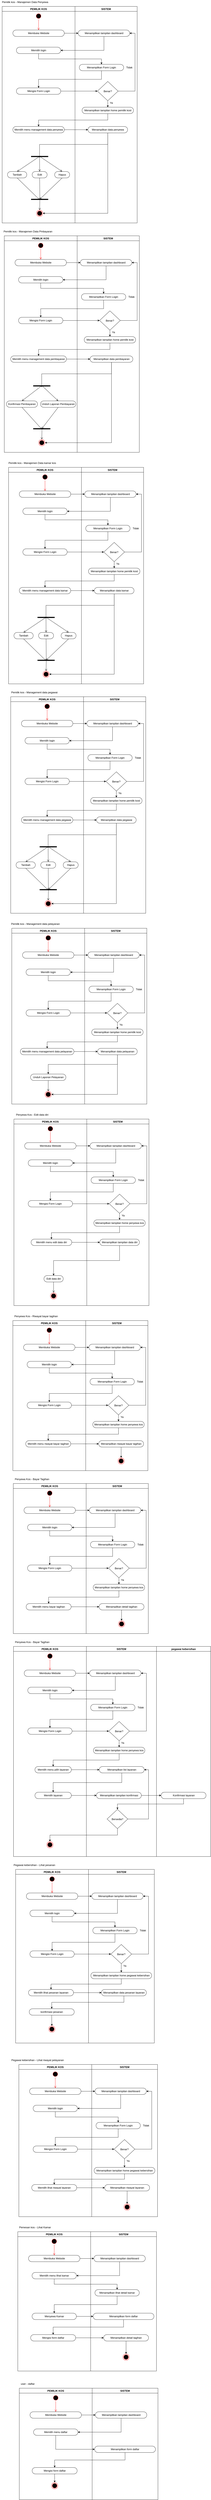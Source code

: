 <mxfile>
    <diagram id="lZQhnhj_QxKQi2Nd2EG1" name="Page-1">
        <mxGraphModel dx="4883" dy="4317" grid="1" gridSize="10" guides="1" tooltips="1" connect="1" arrows="1" fold="1" page="1" pageScale="1" pageWidth="850" pageHeight="1100" math="0" shadow="0">
            <root>
                <mxCell id="0"/>
                <mxCell id="1" parent="0"/>
                <mxCell id="439" value="Pemilik kos - Manajemen Data Penyewa&amp;nbsp;&amp;nbsp;" style="text;html=1;align=center;verticalAlign=middle;resizable=0;points=[];autosize=1;strokeColor=none;" vertex="1" parent="1">
                    <mxGeometry x="20" y="30" width="240" height="20" as="geometry"/>
                </mxCell>
                <mxCell id="440" value="SISTEM" style="swimlane;" vertex="1" parent="1">
                    <mxGeometry x="370" y="60" width="290" height="1010" as="geometry">
                        <mxRectangle x="90" y="170" width="100" height="23" as="alternateBounds"/>
                    </mxGeometry>
                </mxCell>
                <mxCell id="441" value="Menampilkan tampilan dashboard" style="html=1;dashed=0;whitespace=wrap;shape=mxgraph.dfd.start" vertex="1" parent="440">
                    <mxGeometry x="15" y="110" width="240" height="30" as="geometry"/>
                </mxCell>
                <mxCell id="442" value="Menampilkan Form Login" style="html=1;dashed=0;whitespace=wrap;shape=mxgraph.dfd.start" vertex="1" parent="440">
                    <mxGeometry x="20" y="270" width="206.87" height="30" as="geometry"/>
                </mxCell>
                <mxCell id="443" style="edgeStyle=orthogonalEdgeStyle;rounded=0;orthogonalLoop=1;jettySize=auto;html=1;exitX=1;exitY=0.5;exitDx=0;exitDy=0;entryX=1;entryY=0.5;entryDx=0;entryDy=0;entryPerimeter=0;" edge="1" parent="440" source="445" target="441">
                    <mxGeometry relative="1" as="geometry">
                        <Array as="points">
                            <mxPoint x="280" y="395"/>
                            <mxPoint x="280" y="125"/>
                        </Array>
                    </mxGeometry>
                </mxCell>
                <mxCell id="444" style="edgeStyle=orthogonalEdgeStyle;rounded=0;orthogonalLoop=1;jettySize=auto;html=1;exitX=0.5;exitY=1;exitDx=0;exitDy=0;entryX=0.5;entryY=0.5;entryDx=0;entryDy=-15.0;entryPerimeter=0;" edge="1" parent="440" source="445" target="446">
                    <mxGeometry relative="1" as="geometry"/>
                </mxCell>
                <mxCell id="445" value="Benar?" style="rhombus;" vertex="1" parent="440">
                    <mxGeometry x="104.59" y="350" width="96.56" height="90" as="geometry"/>
                </mxCell>
                <mxCell id="446" value="Menampilkan tampilan home pemilik kost" style="html=1;dashed=0;whitespace=wrap;shape=mxgraph.dfd.start" vertex="1" parent="440">
                    <mxGeometry x="32.87" y="470" width="240" height="30" as="geometry"/>
                </mxCell>
                <mxCell id="447" value="Tidak" style="text;html=1;align=center;verticalAlign=middle;resizable=0;points=[];autosize=1;strokeColor=none;" vertex="1" parent="440">
                    <mxGeometry x="232.87" y="275" width="40" height="20" as="geometry"/>
                </mxCell>
                <mxCell id="448" value="Menampilkan data penyewa" style="html=1;dashed=0;whitespace=wrap;shape=mxgraph.dfd.start" vertex="1" parent="440">
                    <mxGeometry x="60.37" y="560" width="185" height="30" as="geometry"/>
                </mxCell>
                <mxCell id="449" value="PEMILIK KOS" style="swimlane;startSize=23;" vertex="1" parent="1">
                    <mxGeometry x="30" y="60" width="340" height="1010" as="geometry">
                        <mxRectangle x="90" y="170" width="100" height="23" as="alternateBounds"/>
                    </mxGeometry>
                </mxCell>
                <mxCell id="450" value="" style="ellipse;html=1;shape=endState;fillColor=#000000;strokeColor=#ff0000;" vertex="1" parent="449">
                    <mxGeometry x="160" y="950" width="30" height="30" as="geometry"/>
                </mxCell>
                <mxCell id="451" value="" style="ellipse;html=1;shape=startState;fillColor=#000000;strokeColor=#ff0000;" vertex="1" parent="449">
                    <mxGeometry x="155" y="30" width="30" height="30" as="geometry"/>
                </mxCell>
                <mxCell id="452" value="" style="edgeStyle=orthogonalEdgeStyle;html=1;verticalAlign=bottom;endArrow=open;endSize=8;strokeColor=#ff0000;" edge="1" parent="449" source="451">
                    <mxGeometry relative="1" as="geometry">
                        <mxPoint x="170" y="110" as="targetPoint"/>
                    </mxGeometry>
                </mxCell>
                <mxCell id="453" value="Membuka Website" style="html=1;dashed=0;whitespace=wrap;shape=mxgraph.dfd.start" vertex="1" parent="449">
                    <mxGeometry x="50" y="110" width="240" height="30" as="geometry"/>
                </mxCell>
                <mxCell id="454" value="Memilih login" style="html=1;dashed=0;whitespace=wrap;shape=mxgraph.dfd.start" vertex="1" parent="449">
                    <mxGeometry x="66.56" y="190" width="206.87" height="30" as="geometry"/>
                </mxCell>
                <mxCell id="455" value="Mengisi Form Login" style="html=1;dashed=0;whitespace=wrap;shape=mxgraph.dfd.start" vertex="1" parent="449">
                    <mxGeometry x="66.58" y="380" width="206.87" height="30" as="geometry"/>
                </mxCell>
                <mxCell id="456" value="" style="html=1;points=[];perimeter=orthogonalPerimeter;fillColor=#000000;strokeColor=none;rotation=-90;" vertex="1" parent="449">
                    <mxGeometry x="172.49" y="660" width="5" height="80" as="geometry"/>
                </mxCell>
                <mxCell id="457" value="Edit" style="html=1;dashed=0;whitespace=wrap;shape=mxgraph.dfd.start" vertex="1" parent="449">
                    <mxGeometry x="140" y="770" width="70" height="30" as="geometry"/>
                </mxCell>
                <mxCell id="458" value="Tambah" style="html=1;dashed=0;whitespace=wrap;shape=mxgraph.dfd.start" vertex="1" parent="449">
                    <mxGeometry x="24.99" y="770" width="90" height="30" as="geometry"/>
                </mxCell>
                <mxCell id="459" value="Hapus" style="html=1;dashed=0;whitespace=wrap;shape=mxgraph.dfd.start" vertex="1" parent="449">
                    <mxGeometry x="244.99" y="770" width="70" height="30" as="geometry"/>
                </mxCell>
                <mxCell id="460" value="" style="html=1;points=[];perimeter=orthogonalPerimeter;fillColor=#000000;strokeColor=none;rotation=-90;" vertex="1" parent="449">
                    <mxGeometry x="172.5" y="860" width="5" height="80" as="geometry"/>
                </mxCell>
                <mxCell id="461" value="" style="endArrow=open;startArrow=none;endFill=0;startFill=0;endSize=8;html=1;verticalAlign=bottom;labelBackgroundColor=none;strokeWidth=1;entryX=0.5;entryY=0.5;entryDx=0;entryDy=-15.0;entryPerimeter=0;exitX=0.18;exitY=0.46;exitDx=0;exitDy=0;exitPerimeter=0;" edge="1" parent="449" source="456" target="458">
                    <mxGeometry width="160" relative="1" as="geometry">
                        <mxPoint x="174.99" y="700" as="sourcePoint"/>
                        <mxPoint x="64.99" y="761.52" as="targetPoint"/>
                    </mxGeometry>
                </mxCell>
                <mxCell id="462" value="" style="endArrow=open;startArrow=none;endFill=0;startFill=0;endSize=8;html=1;verticalAlign=bottom;labelBackgroundColor=none;strokeWidth=1;entryX=0.5;entryY=0.5;entryDx=0;entryDy=-15.0;entryPerimeter=0;exitX=-0.3;exitY=0.495;exitDx=0;exitDy=0;exitPerimeter=0;" edge="1" parent="449" source="456" target="457">
                    <mxGeometry width="160" relative="1" as="geometry">
                        <mxPoint x="174.99" y="730" as="sourcePoint"/>
                        <mxPoint x="99.99" y="850" as="targetPoint"/>
                        <Array as="points"/>
                    </mxGeometry>
                </mxCell>
                <mxCell id="463" value="" style="endArrow=open;startArrow=none;endFill=0;startFill=0;endSize=8;html=1;verticalAlign=bottom;labelBackgroundColor=none;strokeWidth=1;entryX=0.5;entryY=0.5;entryDx=0;entryDy=-15.0;entryPerimeter=0;exitX=-0.1;exitY=0.563;exitDx=0;exitDy=0;exitPerimeter=0;" edge="1" parent="449" source="456" target="459">
                    <mxGeometry width="160" relative="1" as="geometry">
                        <mxPoint x="179.99" y="703" as="sourcePoint"/>
                        <mxPoint x="99.99" y="850" as="targetPoint"/>
                        <Array as="points"/>
                    </mxGeometry>
                </mxCell>
                <mxCell id="464" value="" style="endArrow=open;startArrow=none;endFill=0;startFill=0;endSize=8;html=1;verticalAlign=bottom;labelBackgroundColor=none;strokeWidth=1;entryX=-0.1;entryY=0.512;entryDx=0;entryDy=0;entryPerimeter=0;exitX=0.5;exitY=0.5;exitDx=0;exitDy=15;exitPerimeter=0;" edge="1" parent="449" source="458" target="460">
                    <mxGeometry width="160" relative="1" as="geometry">
                        <mxPoint x="174.99" y="700" as="sourcePoint"/>
                        <mxPoint x="64.99" y="761.52" as="targetPoint"/>
                    </mxGeometry>
                </mxCell>
                <mxCell id="465" value="" style="endArrow=open;startArrow=none;endFill=0;startFill=0;endSize=8;html=1;verticalAlign=bottom;labelBackgroundColor=none;strokeWidth=1;entryX=-0.1;entryY=0.512;entryDx=0;entryDy=0;entryPerimeter=0;exitX=0.5;exitY=0.5;exitDx=0;exitDy=15;exitPerimeter=0;" edge="1" parent="449" source="457" target="460">
                    <mxGeometry width="160" relative="1" as="geometry">
                        <mxPoint x="174.99" y="700" as="sourcePoint"/>
                        <mxPoint x="64.99" y="761.52" as="targetPoint"/>
                    </mxGeometry>
                </mxCell>
                <mxCell id="466" value="" style="endArrow=open;startArrow=none;endFill=0;startFill=0;endSize=8;html=1;verticalAlign=bottom;labelBackgroundColor=none;strokeWidth=1;exitX=0.5;exitY=0.5;exitDx=0;exitDy=15;exitPerimeter=0;" edge="1" parent="449" source="459">
                    <mxGeometry width="160" relative="1" as="geometry">
                        <mxPoint x="174.99" y="700" as="sourcePoint"/>
                        <mxPoint x="175" y="900" as="targetPoint"/>
                    </mxGeometry>
                </mxCell>
                <mxCell id="467" value="" style="endArrow=open;startArrow=none;endFill=0;startFill=0;endSize=8;html=1;verticalAlign=bottom;labelBackgroundColor=none;strokeWidth=1;entryX=0.5;entryY=0;entryDx=0;entryDy=0;exitX=0.7;exitY=0.512;exitDx=0;exitDy=0;exitPerimeter=0;" edge="1" parent="449" source="460" target="450">
                    <mxGeometry width="160" relative="1" as="geometry">
                        <mxPoint x="174.99" y="700" as="sourcePoint"/>
                        <mxPoint x="64.99" y="761.52" as="targetPoint"/>
                    </mxGeometry>
                </mxCell>
                <mxCell id="468" value="Memilih menu management data penyewa" style="html=1;dashed=0;whitespace=wrap;shape=mxgraph.dfd.start" vertex="1" parent="449">
                    <mxGeometry x="50.02" y="560" width="240" height="30" as="geometry"/>
                </mxCell>
                <mxCell id="469" style="edgeStyle=orthogonalEdgeStyle;rounded=0;orthogonalLoop=1;jettySize=auto;html=1;exitX=1;exitY=0.5;exitDx=0;exitDy=0;exitPerimeter=0;entryX=0;entryY=0.5;entryDx=0;entryDy=0;entryPerimeter=0;" edge="1" parent="1" source="453" target="441">
                    <mxGeometry x="30" y="60" as="geometry"/>
                </mxCell>
                <mxCell id="470" style="edgeStyle=orthogonalEdgeStyle;rounded=0;orthogonalLoop=1;jettySize=auto;html=1;exitX=0.5;exitY=0.5;exitDx=0;exitDy=15.0;exitPerimeter=0;entryX=1;entryY=0.5;entryDx=0;entryDy=0;entryPerimeter=0;" edge="1" parent="1" source="441" target="454">
                    <mxGeometry x="30" y="60" as="geometry"/>
                </mxCell>
                <mxCell id="471" style="edgeStyle=orthogonalEdgeStyle;rounded=0;orthogonalLoop=1;jettySize=auto;html=1;exitX=0.5;exitY=0.5;exitDx=0;exitDy=15.0;exitPerimeter=0;entryX=0.5;entryY=0.5;entryDx=0;entryDy=-15.0;entryPerimeter=0;" edge="1" parent="1" source="454" target="442">
                    <mxGeometry x="30" y="60" as="geometry"/>
                </mxCell>
                <mxCell id="472" style="edgeStyle=orthogonalEdgeStyle;rounded=0;orthogonalLoop=1;jettySize=auto;html=1;exitX=0.5;exitY=0.5;exitDx=0;exitDy=15.0;exitPerimeter=0;entryX=0.5;entryY=0.5;entryDx=0;entryDy=-15.0;entryPerimeter=0;" edge="1" parent="1" source="442" target="455">
                    <mxGeometry relative="1" as="geometry"/>
                </mxCell>
                <mxCell id="473" style="edgeStyle=orthogonalEdgeStyle;rounded=0;orthogonalLoop=1;jettySize=auto;html=1;exitX=1;exitY=0.5;exitDx=0;exitDy=0;exitPerimeter=0;" edge="1" parent="1" source="455" target="445">
                    <mxGeometry relative="1" as="geometry"/>
                </mxCell>
                <mxCell id="474" value="Ya" style="text;html=1;align=center;verticalAlign=middle;resizable=0;points=[];autosize=1;strokeColor=none;" vertex="1" parent="1">
                    <mxGeometry x="524.43" y="500" width="30" height="20" as="geometry"/>
                </mxCell>
                <mxCell id="475" style="edgeStyle=orthogonalEdgeStyle;rounded=0;orthogonalLoop=1;jettySize=auto;html=1;exitX=0.5;exitY=0.5;exitDx=0;exitDy=15.0;exitPerimeter=0;entryX=0.5;entryY=0.5;entryDx=0;entryDy=-15.0;entryPerimeter=0;" edge="1" parent="1" source="446" target="468">
                    <mxGeometry relative="1" as="geometry"/>
                </mxCell>
                <mxCell id="476" style="edgeStyle=orthogonalEdgeStyle;rounded=0;orthogonalLoop=1;jettySize=auto;html=1;exitX=1;exitY=0.5;exitDx=0;exitDy=0;exitPerimeter=0;entryX=0;entryY=0.5;entryDx=0;entryDy=0;entryPerimeter=0;" edge="1" parent="1" source="468" target="448">
                    <mxGeometry relative="1" as="geometry"/>
                </mxCell>
                <mxCell id="477" style="edgeStyle=orthogonalEdgeStyle;rounded=0;orthogonalLoop=1;jettySize=auto;html=1;exitX=0.5;exitY=0.5;exitDx=0;exitDy=15.0;exitPerimeter=0;entryX=-0.671;entryY=0.495;entryDx=0;entryDy=0;entryPerimeter=0;" edge="1" parent="1" source="448" target="456">
                    <mxGeometry relative="1" as="geometry"/>
                </mxCell>
                <mxCell id="478" value="Pemilik kos - Manajemen Data Pmbayaran" style="text;html=1;align=center;verticalAlign=middle;resizable=0;points=[];autosize=1;strokeColor=none;" vertex="1" parent="1">
                    <mxGeometry x="30" y="1100" width="240" height="20" as="geometry"/>
                </mxCell>
                <mxCell id="479" value="SISTEM" style="swimlane;" vertex="1" parent="1">
                    <mxGeometry x="380" y="1130" width="290" height="1010" as="geometry">
                        <mxRectangle x="90" y="170" width="100" height="23" as="alternateBounds"/>
                    </mxGeometry>
                </mxCell>
                <mxCell id="480" value="Menampilkan tampilan dashboard" style="html=1;dashed=0;whitespace=wrap;shape=mxgraph.dfd.start" vertex="1" parent="479">
                    <mxGeometry x="15" y="110" width="240" height="30" as="geometry"/>
                </mxCell>
                <mxCell id="481" value="Menampilkan Form Login" style="html=1;dashed=0;whitespace=wrap;shape=mxgraph.dfd.start" vertex="1" parent="479">
                    <mxGeometry x="20" y="270" width="206.87" height="30" as="geometry"/>
                </mxCell>
                <mxCell id="482" style="edgeStyle=orthogonalEdgeStyle;rounded=0;orthogonalLoop=1;jettySize=auto;html=1;exitX=1;exitY=0.5;exitDx=0;exitDy=0;entryX=1;entryY=0.5;entryDx=0;entryDy=0;entryPerimeter=0;" edge="1" parent="479" source="484" target="480">
                    <mxGeometry relative="1" as="geometry">
                        <Array as="points">
                            <mxPoint x="280" y="395"/>
                            <mxPoint x="280" y="125"/>
                        </Array>
                    </mxGeometry>
                </mxCell>
                <mxCell id="483" style="edgeStyle=orthogonalEdgeStyle;rounded=0;orthogonalLoop=1;jettySize=auto;html=1;exitX=0.5;exitY=1;exitDx=0;exitDy=0;entryX=0.5;entryY=0.5;entryDx=0;entryDy=-15.0;entryPerimeter=0;" edge="1" parent="479" source="484" target="485">
                    <mxGeometry relative="1" as="geometry"/>
                </mxCell>
                <mxCell id="484" value="Benar?" style="rhombus;" vertex="1" parent="479">
                    <mxGeometry x="104.59" y="350" width="96.56" height="90" as="geometry"/>
                </mxCell>
                <mxCell id="485" value="Menampilkan tampilan home pemilik kost" style="html=1;dashed=0;whitespace=wrap;shape=mxgraph.dfd.start" vertex="1" parent="479">
                    <mxGeometry x="32.87" y="470" width="240" height="30" as="geometry"/>
                </mxCell>
                <mxCell id="486" value="Tidak" style="text;html=1;align=center;verticalAlign=middle;resizable=0;points=[];autosize=1;strokeColor=none;" vertex="1" parent="479">
                    <mxGeometry x="232.87" y="275" width="40" height="20" as="geometry"/>
                </mxCell>
                <mxCell id="487" value="Menampilkan data pembayaran" style="html=1;dashed=0;whitespace=wrap;shape=mxgraph.dfd.start" vertex="1" parent="479">
                    <mxGeometry x="60.37" y="560" width="199.63" height="30" as="geometry"/>
                </mxCell>
                <mxCell id="488" value="PEMILIK KOS" style="swimlane;startSize=23;" vertex="1" parent="1">
                    <mxGeometry x="40" y="1130" width="340" height="1010" as="geometry">
                        <mxRectangle x="90" y="170" width="100" height="23" as="alternateBounds"/>
                    </mxGeometry>
                </mxCell>
                <mxCell id="489" value="" style="ellipse;html=1;shape=endState;fillColor=#000000;strokeColor=#ff0000;" vertex="1" parent="488">
                    <mxGeometry x="160" y="950" width="30" height="30" as="geometry"/>
                </mxCell>
                <mxCell id="490" value="" style="ellipse;html=1;shape=startState;fillColor=#000000;strokeColor=#ff0000;" vertex="1" parent="488">
                    <mxGeometry x="155" y="30" width="30" height="30" as="geometry"/>
                </mxCell>
                <mxCell id="491" value="" style="edgeStyle=orthogonalEdgeStyle;html=1;verticalAlign=bottom;endArrow=open;endSize=8;strokeColor=#ff0000;" edge="1" parent="488" source="490">
                    <mxGeometry relative="1" as="geometry">
                        <mxPoint x="170" y="110" as="targetPoint"/>
                    </mxGeometry>
                </mxCell>
                <mxCell id="492" value="Membuka Website" style="html=1;dashed=0;whitespace=wrap;shape=mxgraph.dfd.start" vertex="1" parent="488">
                    <mxGeometry x="50" y="110" width="240" height="30" as="geometry"/>
                </mxCell>
                <mxCell id="493" value="Memilih login" style="html=1;dashed=0;whitespace=wrap;shape=mxgraph.dfd.start" vertex="1" parent="488">
                    <mxGeometry x="66.56" y="190" width="206.87" height="30" as="geometry"/>
                </mxCell>
                <mxCell id="494" value="Mengisi Form Login" style="html=1;dashed=0;whitespace=wrap;shape=mxgraph.dfd.start" vertex="1" parent="488">
                    <mxGeometry x="66.58" y="380" width="206.87" height="30" as="geometry"/>
                </mxCell>
                <mxCell id="495" value="" style="html=1;points=[];perimeter=orthogonalPerimeter;fillColor=#000000;strokeColor=none;rotation=-90;" vertex="1" parent="488">
                    <mxGeometry x="172.49" y="660" width="5" height="80" as="geometry"/>
                </mxCell>
                <mxCell id="496" value="Konfirmasi Pembayaran" style="html=1;dashed=0;whitespace=wrap;shape=mxgraph.dfd.start" vertex="1" parent="488">
                    <mxGeometry x="9.99" y="770" width="145.01" height="30" as="geometry"/>
                </mxCell>
                <mxCell id="497" value="Unduh Laporan Pembayaran" style="html=1;dashed=0;whitespace=wrap;shape=mxgraph.dfd.start" vertex="1" parent="488">
                    <mxGeometry x="169" y="770" width="164.99" height="30" as="geometry"/>
                </mxCell>
                <mxCell id="498" value="" style="html=1;points=[];perimeter=orthogonalPerimeter;fillColor=#000000;strokeColor=none;rotation=-90;" vertex="1" parent="488">
                    <mxGeometry x="172.5" y="860" width="5" height="80" as="geometry"/>
                </mxCell>
                <mxCell id="499" value="" style="endArrow=open;startArrow=none;endFill=0;startFill=0;endSize=8;html=1;verticalAlign=bottom;labelBackgroundColor=none;strokeWidth=1;entryX=0.5;entryY=0.5;entryDx=0;entryDy=-15.0;entryPerimeter=0;exitX=0.18;exitY=0.46;exitDx=0;exitDy=0;exitPerimeter=0;" edge="1" parent="488" source="495" target="496">
                    <mxGeometry width="160" relative="1" as="geometry">
                        <mxPoint x="174.99" y="700" as="sourcePoint"/>
                        <mxPoint x="64.99" y="761.52" as="targetPoint"/>
                    </mxGeometry>
                </mxCell>
                <mxCell id="500" value="" style="endArrow=open;startArrow=none;endFill=0;startFill=0;endSize=8;html=1;verticalAlign=bottom;labelBackgroundColor=none;strokeWidth=1;entryX=0.5;entryY=0.5;entryDx=0;entryDy=-15.0;entryPerimeter=0;exitX=-0.1;exitY=0.563;exitDx=0;exitDy=0;exitPerimeter=0;" edge="1" parent="488" source="495" target="497">
                    <mxGeometry width="160" relative="1" as="geometry">
                        <mxPoint x="179.99" y="703" as="sourcePoint"/>
                        <mxPoint x="99.99" y="850" as="targetPoint"/>
                        <Array as="points"/>
                    </mxGeometry>
                </mxCell>
                <mxCell id="501" value="" style="endArrow=open;startArrow=none;endFill=0;startFill=0;endSize=8;html=1;verticalAlign=bottom;labelBackgroundColor=none;strokeWidth=1;entryX=-0.1;entryY=0.512;entryDx=0;entryDy=0;entryPerimeter=0;exitX=0.5;exitY=0.5;exitDx=0;exitDy=15;exitPerimeter=0;" edge="1" parent="488" source="496" target="498">
                    <mxGeometry width="160" relative="1" as="geometry">
                        <mxPoint x="174.99" y="700" as="sourcePoint"/>
                        <mxPoint x="64.99" y="761.52" as="targetPoint"/>
                    </mxGeometry>
                </mxCell>
                <mxCell id="502" value="" style="endArrow=open;startArrow=none;endFill=0;startFill=0;endSize=8;html=1;verticalAlign=bottom;labelBackgroundColor=none;strokeWidth=1;exitX=0.5;exitY=0.5;exitDx=0;exitDy=15;exitPerimeter=0;" edge="1" parent="488" source="497">
                    <mxGeometry width="160" relative="1" as="geometry">
                        <mxPoint x="174.99" y="700" as="sourcePoint"/>
                        <mxPoint x="175" y="900" as="targetPoint"/>
                    </mxGeometry>
                </mxCell>
                <mxCell id="503" value="" style="endArrow=open;startArrow=none;endFill=0;startFill=0;endSize=8;html=1;verticalAlign=bottom;labelBackgroundColor=none;strokeWidth=1;entryX=0.5;entryY=0;entryDx=0;entryDy=0;exitX=0.7;exitY=0.512;exitDx=0;exitDy=0;exitPerimeter=0;" edge="1" parent="488" source="498" target="489">
                    <mxGeometry width="160" relative="1" as="geometry">
                        <mxPoint x="174.99" y="700" as="sourcePoint"/>
                        <mxPoint x="64.99" y="761.52" as="targetPoint"/>
                    </mxGeometry>
                </mxCell>
                <mxCell id="504" value="Memilih menu management data pembayaran" style="html=1;dashed=0;whitespace=wrap;shape=mxgraph.dfd.start" vertex="1" parent="488">
                    <mxGeometry x="30" y="560" width="260.02" height="30" as="geometry"/>
                </mxCell>
                <mxCell id="505" style="edgeStyle=orthogonalEdgeStyle;rounded=0;orthogonalLoop=1;jettySize=auto;html=1;exitX=1;exitY=0.5;exitDx=0;exitDy=0;exitPerimeter=0;entryX=0;entryY=0.5;entryDx=0;entryDy=0;entryPerimeter=0;" edge="1" parent="1" source="492" target="480">
                    <mxGeometry x="40" y="1130" as="geometry"/>
                </mxCell>
                <mxCell id="506" style="edgeStyle=orthogonalEdgeStyle;rounded=0;orthogonalLoop=1;jettySize=auto;html=1;exitX=0.5;exitY=0.5;exitDx=0;exitDy=15.0;exitPerimeter=0;entryX=1;entryY=0.5;entryDx=0;entryDy=0;entryPerimeter=0;" edge="1" parent="1" source="480" target="493">
                    <mxGeometry x="40" y="1130" as="geometry"/>
                </mxCell>
                <mxCell id="507" style="edgeStyle=orthogonalEdgeStyle;rounded=0;orthogonalLoop=1;jettySize=auto;html=1;exitX=0.5;exitY=0.5;exitDx=0;exitDy=15.0;exitPerimeter=0;entryX=0.5;entryY=0.5;entryDx=0;entryDy=-15.0;entryPerimeter=0;" edge="1" parent="1" source="493" target="481">
                    <mxGeometry x="40" y="1130" as="geometry"/>
                </mxCell>
                <mxCell id="508" style="edgeStyle=orthogonalEdgeStyle;rounded=0;orthogonalLoop=1;jettySize=auto;html=1;exitX=0.5;exitY=0.5;exitDx=0;exitDy=15.0;exitPerimeter=0;entryX=0.5;entryY=0.5;entryDx=0;entryDy=-15.0;entryPerimeter=0;" edge="1" parent="1" source="481" target="494">
                    <mxGeometry relative="1" as="geometry"/>
                </mxCell>
                <mxCell id="509" style="edgeStyle=orthogonalEdgeStyle;rounded=0;orthogonalLoop=1;jettySize=auto;html=1;exitX=1;exitY=0.5;exitDx=0;exitDy=0;exitPerimeter=0;" edge="1" parent="1" source="494" target="484">
                    <mxGeometry relative="1" as="geometry"/>
                </mxCell>
                <mxCell id="510" value="Ya" style="text;html=1;align=center;verticalAlign=middle;resizable=0;points=[];autosize=1;strokeColor=none;" vertex="1" parent="1">
                    <mxGeometry x="534.43" y="1570" width="30" height="20" as="geometry"/>
                </mxCell>
                <mxCell id="511" style="edgeStyle=orthogonalEdgeStyle;rounded=0;orthogonalLoop=1;jettySize=auto;html=1;exitX=0.5;exitY=0.5;exitDx=0;exitDy=15.0;exitPerimeter=0;entryX=0.5;entryY=0.5;entryDx=0;entryDy=-15.0;entryPerimeter=0;" edge="1" parent="1" source="485" target="504">
                    <mxGeometry relative="1" as="geometry"/>
                </mxCell>
                <mxCell id="512" style="edgeStyle=orthogonalEdgeStyle;rounded=0;orthogonalLoop=1;jettySize=auto;html=1;exitX=1;exitY=0.5;exitDx=0;exitDy=0;exitPerimeter=0;entryX=0;entryY=0.5;entryDx=0;entryDy=0;entryPerimeter=0;" edge="1" parent="1" source="504" target="487">
                    <mxGeometry relative="1" as="geometry"/>
                </mxCell>
                <mxCell id="513" style="edgeStyle=orthogonalEdgeStyle;rounded=0;orthogonalLoop=1;jettySize=auto;html=1;exitX=0.5;exitY=0.5;exitDx=0;exitDy=15.0;exitPerimeter=0;entryX=-0.671;entryY=0.495;entryDx=0;entryDy=0;entryPerimeter=0;" edge="1" parent="1" source="487" target="495">
                    <mxGeometry relative="1" as="geometry"/>
                </mxCell>
                <mxCell id="514" value="Pemilik kos - Manajemen Data kamar kos" style="text;html=1;align=center;verticalAlign=middle;resizable=0;points=[];autosize=1;strokeColor=none;" vertex="1" parent="1">
                    <mxGeometry x="50" y="2180" width="240" height="20" as="geometry"/>
                </mxCell>
                <mxCell id="515" value="SISTEM" style="swimlane;" vertex="1" parent="1">
                    <mxGeometry x="400" y="2210" width="290" height="1010" as="geometry">
                        <mxRectangle x="90" y="170" width="100" height="23" as="alternateBounds"/>
                    </mxGeometry>
                </mxCell>
                <mxCell id="516" value="Menampilkan tampilan dashboard" style="html=1;dashed=0;whitespace=wrap;shape=mxgraph.dfd.start" vertex="1" parent="515">
                    <mxGeometry x="15" y="110" width="240" height="30" as="geometry"/>
                </mxCell>
                <mxCell id="517" value="Menampilkan Form Login" style="html=1;dashed=0;whitespace=wrap;shape=mxgraph.dfd.start" vertex="1" parent="515">
                    <mxGeometry x="20" y="270" width="206.87" height="30" as="geometry"/>
                </mxCell>
                <mxCell id="518" style="edgeStyle=orthogonalEdgeStyle;rounded=0;orthogonalLoop=1;jettySize=auto;html=1;exitX=1;exitY=0.5;exitDx=0;exitDy=0;entryX=1;entryY=0.5;entryDx=0;entryDy=0;entryPerimeter=0;" edge="1" parent="515" source="520" target="516">
                    <mxGeometry relative="1" as="geometry">
                        <Array as="points">
                            <mxPoint x="280" y="395"/>
                            <mxPoint x="280" y="125"/>
                        </Array>
                    </mxGeometry>
                </mxCell>
                <mxCell id="519" style="edgeStyle=orthogonalEdgeStyle;rounded=0;orthogonalLoop=1;jettySize=auto;html=1;exitX=0.5;exitY=1;exitDx=0;exitDy=0;entryX=0.5;entryY=0.5;entryDx=0;entryDy=-15.0;entryPerimeter=0;" edge="1" parent="515" source="520" target="521">
                    <mxGeometry relative="1" as="geometry"/>
                </mxCell>
                <mxCell id="520" value="Benar?" style="rhombus;" vertex="1" parent="515">
                    <mxGeometry x="104.59" y="350" width="96.56" height="90" as="geometry"/>
                </mxCell>
                <mxCell id="521" value="Menampilkan tampilan home pemilik kost" style="html=1;dashed=0;whitespace=wrap;shape=mxgraph.dfd.start" vertex="1" parent="515">
                    <mxGeometry x="32.87" y="470" width="240" height="30" as="geometry"/>
                </mxCell>
                <mxCell id="522" value="Tidak" style="text;html=1;align=center;verticalAlign=middle;resizable=0;points=[];autosize=1;strokeColor=none;" vertex="1" parent="515">
                    <mxGeometry x="232.87" y="275" width="40" height="20" as="geometry"/>
                </mxCell>
                <mxCell id="523" value="Menampilkan data kamar" style="html=1;dashed=0;whitespace=wrap;shape=mxgraph.dfd.start" vertex="1" parent="515">
                    <mxGeometry x="60.37" y="560" width="185" height="30" as="geometry"/>
                </mxCell>
                <mxCell id="524" value="PEMILIK KOS" style="swimlane;startSize=23;" vertex="1" parent="1">
                    <mxGeometry x="60" y="2210" width="340" height="1010" as="geometry">
                        <mxRectangle x="90" y="170" width="100" height="23" as="alternateBounds"/>
                    </mxGeometry>
                </mxCell>
                <mxCell id="525" value="" style="ellipse;html=1;shape=endState;fillColor=#000000;strokeColor=#ff0000;" vertex="1" parent="524">
                    <mxGeometry x="160" y="950" width="30" height="30" as="geometry"/>
                </mxCell>
                <mxCell id="526" value="" style="ellipse;html=1;shape=startState;fillColor=#000000;strokeColor=#ff0000;" vertex="1" parent="524">
                    <mxGeometry x="155" y="30" width="30" height="30" as="geometry"/>
                </mxCell>
                <mxCell id="527" value="" style="edgeStyle=orthogonalEdgeStyle;html=1;verticalAlign=bottom;endArrow=open;endSize=8;strokeColor=#ff0000;" edge="1" parent="524" source="526">
                    <mxGeometry relative="1" as="geometry">
                        <mxPoint x="170" y="110" as="targetPoint"/>
                    </mxGeometry>
                </mxCell>
                <mxCell id="528" value="Membuka Website" style="html=1;dashed=0;whitespace=wrap;shape=mxgraph.dfd.start" vertex="1" parent="524">
                    <mxGeometry x="50" y="110" width="240" height="30" as="geometry"/>
                </mxCell>
                <mxCell id="529" value="Memilih login" style="html=1;dashed=0;whitespace=wrap;shape=mxgraph.dfd.start" vertex="1" parent="524">
                    <mxGeometry x="66.56" y="190" width="206.87" height="30" as="geometry"/>
                </mxCell>
                <mxCell id="530" value="Mengisi Form Login" style="html=1;dashed=0;whitespace=wrap;shape=mxgraph.dfd.start" vertex="1" parent="524">
                    <mxGeometry x="66.58" y="380" width="206.87" height="30" as="geometry"/>
                </mxCell>
                <mxCell id="531" value="" style="html=1;points=[];perimeter=orthogonalPerimeter;fillColor=#000000;strokeColor=none;rotation=-90;" vertex="1" parent="524">
                    <mxGeometry x="172.49" y="660" width="5" height="80" as="geometry"/>
                </mxCell>
                <mxCell id="532" value="Edit" style="html=1;dashed=0;whitespace=wrap;shape=mxgraph.dfd.start" vertex="1" parent="524">
                    <mxGeometry x="140" y="770" width="70" height="30" as="geometry"/>
                </mxCell>
                <mxCell id="533" value="Tambah" style="html=1;dashed=0;whitespace=wrap;shape=mxgraph.dfd.start" vertex="1" parent="524">
                    <mxGeometry x="24.99" y="770" width="90" height="30" as="geometry"/>
                </mxCell>
                <mxCell id="534" value="Hapus" style="html=1;dashed=0;whitespace=wrap;shape=mxgraph.dfd.start" vertex="1" parent="524">
                    <mxGeometry x="244.99" y="770" width="70" height="30" as="geometry"/>
                </mxCell>
                <mxCell id="535" value="" style="html=1;points=[];perimeter=orthogonalPerimeter;fillColor=#000000;strokeColor=none;rotation=-90;" vertex="1" parent="524">
                    <mxGeometry x="172.5" y="860" width="5" height="80" as="geometry"/>
                </mxCell>
                <mxCell id="536" value="" style="endArrow=open;startArrow=none;endFill=0;startFill=0;endSize=8;html=1;verticalAlign=bottom;labelBackgroundColor=none;strokeWidth=1;entryX=0.5;entryY=0.5;entryDx=0;entryDy=-15.0;entryPerimeter=0;exitX=0.18;exitY=0.46;exitDx=0;exitDy=0;exitPerimeter=0;" edge="1" parent="524" source="531" target="533">
                    <mxGeometry width="160" relative="1" as="geometry">
                        <mxPoint x="174.99" y="700" as="sourcePoint"/>
                        <mxPoint x="64.99" y="761.52" as="targetPoint"/>
                    </mxGeometry>
                </mxCell>
                <mxCell id="537" value="" style="endArrow=open;startArrow=none;endFill=0;startFill=0;endSize=8;html=1;verticalAlign=bottom;labelBackgroundColor=none;strokeWidth=1;entryX=0.5;entryY=0.5;entryDx=0;entryDy=-15.0;entryPerimeter=0;exitX=-0.3;exitY=0.495;exitDx=0;exitDy=0;exitPerimeter=0;" edge="1" parent="524" source="531" target="532">
                    <mxGeometry width="160" relative="1" as="geometry">
                        <mxPoint x="174.99" y="730" as="sourcePoint"/>
                        <mxPoint x="99.99" y="850" as="targetPoint"/>
                        <Array as="points"/>
                    </mxGeometry>
                </mxCell>
                <mxCell id="538" value="" style="endArrow=open;startArrow=none;endFill=0;startFill=0;endSize=8;html=1;verticalAlign=bottom;labelBackgroundColor=none;strokeWidth=1;entryX=0.5;entryY=0.5;entryDx=0;entryDy=-15.0;entryPerimeter=0;exitX=-0.1;exitY=0.563;exitDx=0;exitDy=0;exitPerimeter=0;" edge="1" parent="524" source="531" target="534">
                    <mxGeometry width="160" relative="1" as="geometry">
                        <mxPoint x="179.99" y="703" as="sourcePoint"/>
                        <mxPoint x="99.99" y="850" as="targetPoint"/>
                        <Array as="points"/>
                    </mxGeometry>
                </mxCell>
                <mxCell id="539" value="" style="endArrow=open;startArrow=none;endFill=0;startFill=0;endSize=8;html=1;verticalAlign=bottom;labelBackgroundColor=none;strokeWidth=1;entryX=-0.1;entryY=0.512;entryDx=0;entryDy=0;entryPerimeter=0;exitX=0.5;exitY=0.5;exitDx=0;exitDy=15;exitPerimeter=0;" edge="1" parent="524" source="533" target="535">
                    <mxGeometry width="160" relative="1" as="geometry">
                        <mxPoint x="174.99" y="700" as="sourcePoint"/>
                        <mxPoint x="64.99" y="761.52" as="targetPoint"/>
                    </mxGeometry>
                </mxCell>
                <mxCell id="540" value="" style="endArrow=open;startArrow=none;endFill=0;startFill=0;endSize=8;html=1;verticalAlign=bottom;labelBackgroundColor=none;strokeWidth=1;entryX=-0.1;entryY=0.512;entryDx=0;entryDy=0;entryPerimeter=0;exitX=0.5;exitY=0.5;exitDx=0;exitDy=15;exitPerimeter=0;" edge="1" parent="524" source="532" target="535">
                    <mxGeometry width="160" relative="1" as="geometry">
                        <mxPoint x="174.99" y="700" as="sourcePoint"/>
                        <mxPoint x="64.99" y="761.52" as="targetPoint"/>
                    </mxGeometry>
                </mxCell>
                <mxCell id="541" value="" style="endArrow=open;startArrow=none;endFill=0;startFill=0;endSize=8;html=1;verticalAlign=bottom;labelBackgroundColor=none;strokeWidth=1;exitX=0.5;exitY=0.5;exitDx=0;exitDy=15;exitPerimeter=0;" edge="1" parent="524" source="534">
                    <mxGeometry width="160" relative="1" as="geometry">
                        <mxPoint x="174.99" y="700" as="sourcePoint"/>
                        <mxPoint x="175" y="900" as="targetPoint"/>
                    </mxGeometry>
                </mxCell>
                <mxCell id="542" value="" style="endArrow=open;startArrow=none;endFill=0;startFill=0;endSize=8;html=1;verticalAlign=bottom;labelBackgroundColor=none;strokeWidth=1;entryX=0.5;entryY=0;entryDx=0;entryDy=0;exitX=0.7;exitY=0.512;exitDx=0;exitDy=0;exitPerimeter=0;" edge="1" parent="524" source="535" target="525">
                    <mxGeometry width="160" relative="1" as="geometry">
                        <mxPoint x="174.99" y="700" as="sourcePoint"/>
                        <mxPoint x="64.99" y="761.52" as="targetPoint"/>
                    </mxGeometry>
                </mxCell>
                <mxCell id="543" value="Memilih menu management data kamar" style="html=1;dashed=0;whitespace=wrap;shape=mxgraph.dfd.start" vertex="1" parent="524">
                    <mxGeometry x="50.02" y="560" width="240" height="30" as="geometry"/>
                </mxCell>
                <mxCell id="544" style="edgeStyle=orthogonalEdgeStyle;rounded=0;orthogonalLoop=1;jettySize=auto;html=1;exitX=1;exitY=0.5;exitDx=0;exitDy=0;exitPerimeter=0;entryX=0;entryY=0.5;entryDx=0;entryDy=0;entryPerimeter=0;" edge="1" parent="1" source="528" target="516">
                    <mxGeometry x="60" y="2210" as="geometry"/>
                </mxCell>
                <mxCell id="545" style="edgeStyle=orthogonalEdgeStyle;rounded=0;orthogonalLoop=1;jettySize=auto;html=1;exitX=0.5;exitY=0.5;exitDx=0;exitDy=15.0;exitPerimeter=0;entryX=1;entryY=0.5;entryDx=0;entryDy=0;entryPerimeter=0;" edge="1" parent="1" source="516" target="529">
                    <mxGeometry x="60" y="2210" as="geometry"/>
                </mxCell>
                <mxCell id="546" style="edgeStyle=orthogonalEdgeStyle;rounded=0;orthogonalLoop=1;jettySize=auto;html=1;exitX=0.5;exitY=0.5;exitDx=0;exitDy=15.0;exitPerimeter=0;entryX=0.5;entryY=0.5;entryDx=0;entryDy=-15.0;entryPerimeter=0;" edge="1" parent="1" source="529" target="517">
                    <mxGeometry x="60" y="2210" as="geometry"/>
                </mxCell>
                <mxCell id="547" style="edgeStyle=orthogonalEdgeStyle;rounded=0;orthogonalLoop=1;jettySize=auto;html=1;exitX=0.5;exitY=0.5;exitDx=0;exitDy=15.0;exitPerimeter=0;entryX=0.5;entryY=0.5;entryDx=0;entryDy=-15.0;entryPerimeter=0;" edge="1" parent="1" source="517" target="530">
                    <mxGeometry relative="1" as="geometry"/>
                </mxCell>
                <mxCell id="548" style="edgeStyle=orthogonalEdgeStyle;rounded=0;orthogonalLoop=1;jettySize=auto;html=1;exitX=1;exitY=0.5;exitDx=0;exitDy=0;exitPerimeter=0;" edge="1" parent="1" source="530" target="520">
                    <mxGeometry relative="1" as="geometry"/>
                </mxCell>
                <mxCell id="549" value="Ya" style="text;html=1;align=center;verticalAlign=middle;resizable=0;points=[];autosize=1;strokeColor=none;" vertex="1" parent="1">
                    <mxGeometry x="554.43" y="2650" width="30" height="20" as="geometry"/>
                </mxCell>
                <mxCell id="550" style="edgeStyle=orthogonalEdgeStyle;rounded=0;orthogonalLoop=1;jettySize=auto;html=1;exitX=0.5;exitY=0.5;exitDx=0;exitDy=15.0;exitPerimeter=0;entryX=0.5;entryY=0.5;entryDx=0;entryDy=-15.0;entryPerimeter=0;" edge="1" parent="1" source="521" target="543">
                    <mxGeometry relative="1" as="geometry"/>
                </mxCell>
                <mxCell id="551" style="edgeStyle=orthogonalEdgeStyle;rounded=0;orthogonalLoop=1;jettySize=auto;html=1;exitX=1;exitY=0.5;exitDx=0;exitDy=0;exitPerimeter=0;entryX=0;entryY=0.5;entryDx=0;entryDy=0;entryPerimeter=0;" edge="1" parent="1" source="543" target="523">
                    <mxGeometry relative="1" as="geometry"/>
                </mxCell>
                <mxCell id="552" style="edgeStyle=orthogonalEdgeStyle;rounded=0;orthogonalLoop=1;jettySize=auto;html=1;exitX=0.5;exitY=0.5;exitDx=0;exitDy=15.0;exitPerimeter=0;entryX=-0.671;entryY=0.495;entryDx=0;entryDy=0;entryPerimeter=0;" edge="1" parent="1" source="523" target="531">
                    <mxGeometry relative="1" as="geometry"/>
                </mxCell>
                <mxCell id="553" value="Pemilik kos - Management data pegawai" style="text;html=1;align=center;verticalAlign=middle;resizable=0;points=[];autosize=1;strokeColor=none;" vertex="1" parent="1">
                    <mxGeometry x="65" y="3250" width="230" height="20" as="geometry"/>
                </mxCell>
                <mxCell id="554" value="SISTEM" style="swimlane;" vertex="1" parent="1">
                    <mxGeometry x="410" y="3280" width="290" height="1010" as="geometry">
                        <mxRectangle x="90" y="170" width="100" height="23" as="alternateBounds"/>
                    </mxGeometry>
                </mxCell>
                <mxCell id="555" value="Menampilkan tampilan dashboard" style="html=1;dashed=0;whitespace=wrap;shape=mxgraph.dfd.start" vertex="1" parent="554">
                    <mxGeometry x="15" y="110" width="240" height="30" as="geometry"/>
                </mxCell>
                <mxCell id="556" value="Menampilkan Form Login" style="html=1;dashed=0;whitespace=wrap;shape=mxgraph.dfd.start" vertex="1" parent="554">
                    <mxGeometry x="20" y="270" width="206.87" height="30" as="geometry"/>
                </mxCell>
                <mxCell id="557" style="edgeStyle=orthogonalEdgeStyle;rounded=0;orthogonalLoop=1;jettySize=auto;html=1;exitX=1;exitY=0.5;exitDx=0;exitDy=0;entryX=1;entryY=0.5;entryDx=0;entryDy=0;entryPerimeter=0;" edge="1" parent="554" source="559" target="555">
                    <mxGeometry relative="1" as="geometry">
                        <Array as="points">
                            <mxPoint x="280" y="395"/>
                            <mxPoint x="280" y="125"/>
                        </Array>
                    </mxGeometry>
                </mxCell>
                <mxCell id="558" style="edgeStyle=orthogonalEdgeStyle;rounded=0;orthogonalLoop=1;jettySize=auto;html=1;exitX=0.5;exitY=1;exitDx=0;exitDy=0;entryX=0.5;entryY=0.5;entryDx=0;entryDy=-15.0;entryPerimeter=0;" edge="1" parent="554" source="559" target="560">
                    <mxGeometry relative="1" as="geometry"/>
                </mxCell>
                <mxCell id="559" value="Benar?" style="rhombus;" vertex="1" parent="554">
                    <mxGeometry x="104.59" y="350" width="96.56" height="90" as="geometry"/>
                </mxCell>
                <mxCell id="560" value="Menampilkan tampilan home pemilik kost" style="html=1;dashed=0;whitespace=wrap;shape=mxgraph.dfd.start" vertex="1" parent="554">
                    <mxGeometry x="32.87" y="470" width="240" height="30" as="geometry"/>
                </mxCell>
                <mxCell id="561" value="Tidak" style="text;html=1;align=center;verticalAlign=middle;resizable=0;points=[];autosize=1;strokeColor=none;" vertex="1" parent="554">
                    <mxGeometry x="232.87" y="275" width="40" height="20" as="geometry"/>
                </mxCell>
                <mxCell id="562" value="Menampilkan data pegawai" style="html=1;dashed=0;whitespace=wrap;shape=mxgraph.dfd.start" vertex="1" parent="554">
                    <mxGeometry x="60.37" y="560" width="185" height="30" as="geometry"/>
                </mxCell>
                <mxCell id="563" value="PEMILIK KOS" style="swimlane;startSize=23;" vertex="1" parent="1">
                    <mxGeometry x="70" y="3280" width="340" height="1010" as="geometry">
                        <mxRectangle x="90" y="170" width="100" height="23" as="alternateBounds"/>
                    </mxGeometry>
                </mxCell>
                <mxCell id="564" value="" style="ellipse;html=1;shape=endState;fillColor=#000000;strokeColor=#ff0000;" vertex="1" parent="563">
                    <mxGeometry x="160" y="950" width="30" height="30" as="geometry"/>
                </mxCell>
                <mxCell id="565" value="" style="ellipse;html=1;shape=startState;fillColor=#000000;strokeColor=#ff0000;" vertex="1" parent="563">
                    <mxGeometry x="155" y="30" width="30" height="30" as="geometry"/>
                </mxCell>
                <mxCell id="566" value="" style="edgeStyle=orthogonalEdgeStyle;html=1;verticalAlign=bottom;endArrow=open;endSize=8;strokeColor=#ff0000;" edge="1" parent="563" source="565">
                    <mxGeometry relative="1" as="geometry">
                        <mxPoint x="170" y="110" as="targetPoint"/>
                    </mxGeometry>
                </mxCell>
                <mxCell id="567" value="Membuka Website" style="html=1;dashed=0;whitespace=wrap;shape=mxgraph.dfd.start" vertex="1" parent="563">
                    <mxGeometry x="50" y="110" width="240" height="30" as="geometry"/>
                </mxCell>
                <mxCell id="568" value="Memilih login" style="html=1;dashed=0;whitespace=wrap;shape=mxgraph.dfd.start" vertex="1" parent="563">
                    <mxGeometry x="66.56" y="190" width="206.87" height="30" as="geometry"/>
                </mxCell>
                <mxCell id="569" value="Mengisi Form Login" style="html=1;dashed=0;whitespace=wrap;shape=mxgraph.dfd.start" vertex="1" parent="563">
                    <mxGeometry x="66.58" y="380" width="206.87" height="30" as="geometry"/>
                </mxCell>
                <mxCell id="570" value="" style="html=1;points=[];perimeter=orthogonalPerimeter;fillColor=#000000;strokeColor=none;rotation=-90;" vertex="1" parent="563">
                    <mxGeometry x="172.49" y="660" width="5" height="80" as="geometry"/>
                </mxCell>
                <mxCell id="571" value="Edit" style="html=1;dashed=0;whitespace=wrap;shape=mxgraph.dfd.start" vertex="1" parent="563">
                    <mxGeometry x="140" y="770" width="70" height="30" as="geometry"/>
                </mxCell>
                <mxCell id="572" value="Tambah" style="html=1;dashed=0;whitespace=wrap;shape=mxgraph.dfd.start" vertex="1" parent="563">
                    <mxGeometry x="24.99" y="770" width="90" height="30" as="geometry"/>
                </mxCell>
                <mxCell id="573" value="Hapus" style="html=1;dashed=0;whitespace=wrap;shape=mxgraph.dfd.start" vertex="1" parent="563">
                    <mxGeometry x="244.99" y="770" width="70" height="30" as="geometry"/>
                </mxCell>
                <mxCell id="574" value="" style="html=1;points=[];perimeter=orthogonalPerimeter;fillColor=#000000;strokeColor=none;rotation=-90;" vertex="1" parent="563">
                    <mxGeometry x="172.5" y="860" width="5" height="80" as="geometry"/>
                </mxCell>
                <mxCell id="575" value="" style="endArrow=open;startArrow=none;endFill=0;startFill=0;endSize=8;html=1;verticalAlign=bottom;labelBackgroundColor=none;strokeWidth=1;entryX=0.5;entryY=0.5;entryDx=0;entryDy=-15.0;entryPerimeter=0;exitX=0.18;exitY=0.46;exitDx=0;exitDy=0;exitPerimeter=0;" edge="1" parent="563" source="570" target="572">
                    <mxGeometry width="160" relative="1" as="geometry">
                        <mxPoint x="174.99" y="700" as="sourcePoint"/>
                        <mxPoint x="64.99" y="761.52" as="targetPoint"/>
                    </mxGeometry>
                </mxCell>
                <mxCell id="576" value="" style="endArrow=open;startArrow=none;endFill=0;startFill=0;endSize=8;html=1;verticalAlign=bottom;labelBackgroundColor=none;strokeWidth=1;entryX=0.5;entryY=0.5;entryDx=0;entryDy=-15.0;entryPerimeter=0;exitX=-0.3;exitY=0.495;exitDx=0;exitDy=0;exitPerimeter=0;" edge="1" parent="563" source="570" target="571">
                    <mxGeometry width="160" relative="1" as="geometry">
                        <mxPoint x="174.99" y="730" as="sourcePoint"/>
                        <mxPoint x="99.99" y="850" as="targetPoint"/>
                        <Array as="points"/>
                    </mxGeometry>
                </mxCell>
                <mxCell id="577" value="" style="endArrow=open;startArrow=none;endFill=0;startFill=0;endSize=8;html=1;verticalAlign=bottom;labelBackgroundColor=none;strokeWidth=1;entryX=0.5;entryY=0.5;entryDx=0;entryDy=-15.0;entryPerimeter=0;exitX=-0.1;exitY=0.563;exitDx=0;exitDy=0;exitPerimeter=0;" edge="1" parent="563" source="570" target="573">
                    <mxGeometry width="160" relative="1" as="geometry">
                        <mxPoint x="179.99" y="703" as="sourcePoint"/>
                        <mxPoint x="99.99" y="850" as="targetPoint"/>
                        <Array as="points"/>
                    </mxGeometry>
                </mxCell>
                <mxCell id="578" value="" style="endArrow=open;startArrow=none;endFill=0;startFill=0;endSize=8;html=1;verticalAlign=bottom;labelBackgroundColor=none;strokeWidth=1;entryX=-0.1;entryY=0.512;entryDx=0;entryDy=0;entryPerimeter=0;exitX=0.5;exitY=0.5;exitDx=0;exitDy=15;exitPerimeter=0;" edge="1" parent="563" source="572" target="574">
                    <mxGeometry width="160" relative="1" as="geometry">
                        <mxPoint x="174.99" y="700" as="sourcePoint"/>
                        <mxPoint x="64.99" y="761.52" as="targetPoint"/>
                    </mxGeometry>
                </mxCell>
                <mxCell id="579" value="" style="endArrow=open;startArrow=none;endFill=0;startFill=0;endSize=8;html=1;verticalAlign=bottom;labelBackgroundColor=none;strokeWidth=1;entryX=-0.1;entryY=0.512;entryDx=0;entryDy=0;entryPerimeter=0;exitX=0.5;exitY=0.5;exitDx=0;exitDy=15;exitPerimeter=0;" edge="1" parent="563" source="571" target="574">
                    <mxGeometry width="160" relative="1" as="geometry">
                        <mxPoint x="174.99" y="700" as="sourcePoint"/>
                        <mxPoint x="64.99" y="761.52" as="targetPoint"/>
                    </mxGeometry>
                </mxCell>
                <mxCell id="580" value="" style="endArrow=open;startArrow=none;endFill=0;startFill=0;endSize=8;html=1;verticalAlign=bottom;labelBackgroundColor=none;strokeWidth=1;exitX=0.5;exitY=0.5;exitDx=0;exitDy=15;exitPerimeter=0;" edge="1" parent="563" source="573">
                    <mxGeometry width="160" relative="1" as="geometry">
                        <mxPoint x="174.99" y="700" as="sourcePoint"/>
                        <mxPoint x="175" y="900" as="targetPoint"/>
                    </mxGeometry>
                </mxCell>
                <mxCell id="581" value="" style="endArrow=open;startArrow=none;endFill=0;startFill=0;endSize=8;html=1;verticalAlign=bottom;labelBackgroundColor=none;strokeWidth=1;entryX=0.5;entryY=0;entryDx=0;entryDy=0;exitX=0.7;exitY=0.512;exitDx=0;exitDy=0;exitPerimeter=0;" edge="1" parent="563" source="574" target="564">
                    <mxGeometry width="160" relative="1" as="geometry">
                        <mxPoint x="174.99" y="700" as="sourcePoint"/>
                        <mxPoint x="64.99" y="761.52" as="targetPoint"/>
                    </mxGeometry>
                </mxCell>
                <mxCell id="582" value="Memilih menu management data pegawai" style="html=1;dashed=0;whitespace=wrap;shape=mxgraph.dfd.start" vertex="1" parent="563">
                    <mxGeometry x="50.02" y="560" width="240" height="30" as="geometry"/>
                </mxCell>
                <mxCell id="583" style="edgeStyle=orthogonalEdgeStyle;rounded=0;orthogonalLoop=1;jettySize=auto;html=1;exitX=1;exitY=0.5;exitDx=0;exitDy=0;exitPerimeter=0;entryX=0;entryY=0.5;entryDx=0;entryDy=0;entryPerimeter=0;" edge="1" parent="1" source="567" target="555">
                    <mxGeometry x="70" y="3280" as="geometry"/>
                </mxCell>
                <mxCell id="584" style="edgeStyle=orthogonalEdgeStyle;rounded=0;orthogonalLoop=1;jettySize=auto;html=1;exitX=0.5;exitY=0.5;exitDx=0;exitDy=15.0;exitPerimeter=0;entryX=1;entryY=0.5;entryDx=0;entryDy=0;entryPerimeter=0;" edge="1" parent="1" source="555" target="568">
                    <mxGeometry x="70" y="3280" as="geometry"/>
                </mxCell>
                <mxCell id="585" style="edgeStyle=orthogonalEdgeStyle;rounded=0;orthogonalLoop=1;jettySize=auto;html=1;exitX=0.5;exitY=0.5;exitDx=0;exitDy=15.0;exitPerimeter=0;entryX=0.5;entryY=0.5;entryDx=0;entryDy=-15.0;entryPerimeter=0;" edge="1" parent="1" source="568" target="556">
                    <mxGeometry x="70" y="3280" as="geometry"/>
                </mxCell>
                <mxCell id="586" style="edgeStyle=orthogonalEdgeStyle;rounded=0;orthogonalLoop=1;jettySize=auto;html=1;exitX=0.5;exitY=0.5;exitDx=0;exitDy=15.0;exitPerimeter=0;entryX=0.5;entryY=0.5;entryDx=0;entryDy=-15.0;entryPerimeter=0;" edge="1" parent="1" source="556" target="569">
                    <mxGeometry relative="1" as="geometry"/>
                </mxCell>
                <mxCell id="587" style="edgeStyle=orthogonalEdgeStyle;rounded=0;orthogonalLoop=1;jettySize=auto;html=1;exitX=1;exitY=0.5;exitDx=0;exitDy=0;exitPerimeter=0;" edge="1" parent="1" source="569" target="559">
                    <mxGeometry relative="1" as="geometry"/>
                </mxCell>
                <mxCell id="588" value="Ya" style="text;html=1;align=center;verticalAlign=middle;resizable=0;points=[];autosize=1;strokeColor=none;" vertex="1" parent="1">
                    <mxGeometry x="564.43" y="3720" width="30" height="20" as="geometry"/>
                </mxCell>
                <mxCell id="589" style="edgeStyle=orthogonalEdgeStyle;rounded=0;orthogonalLoop=1;jettySize=auto;html=1;exitX=0.5;exitY=0.5;exitDx=0;exitDy=15.0;exitPerimeter=0;entryX=0.5;entryY=0.5;entryDx=0;entryDy=-15.0;entryPerimeter=0;" edge="1" parent="1" source="560" target="582">
                    <mxGeometry relative="1" as="geometry"/>
                </mxCell>
                <mxCell id="590" style="edgeStyle=orthogonalEdgeStyle;rounded=0;orthogonalLoop=1;jettySize=auto;html=1;exitX=1;exitY=0.5;exitDx=0;exitDy=0;exitPerimeter=0;entryX=0;entryY=0.5;entryDx=0;entryDy=0;entryPerimeter=0;" edge="1" parent="1" source="582" target="562">
                    <mxGeometry relative="1" as="geometry"/>
                </mxCell>
                <mxCell id="591" style="edgeStyle=orthogonalEdgeStyle;rounded=0;orthogonalLoop=1;jettySize=auto;html=1;exitX=0.5;exitY=0.5;exitDx=0;exitDy=15.0;exitPerimeter=0;entryX=-0.671;entryY=0.495;entryDx=0;entryDy=0;entryPerimeter=0;" edge="1" parent="1" source="562" target="570">
                    <mxGeometry relative="1" as="geometry"/>
                </mxCell>
                <mxCell id="592" value="Pemilik kos - Management data pelayanan" style="text;html=1;align=center;verticalAlign=middle;resizable=0;points=[];autosize=1;strokeColor=none;" vertex="1" parent="1">
                    <mxGeometry x="65" y="4330" width="240" height="20" as="geometry"/>
                </mxCell>
                <mxCell id="593" value="SISTEM" style="swimlane;" vertex="1" parent="1">
                    <mxGeometry x="415" y="4360" width="290" height="820" as="geometry">
                        <mxRectangle x="90" y="170" width="100" height="23" as="alternateBounds"/>
                    </mxGeometry>
                </mxCell>
                <mxCell id="594" value="Menampilkan tampilan dashboard" style="html=1;dashed=0;whitespace=wrap;shape=mxgraph.dfd.start" vertex="1" parent="593">
                    <mxGeometry x="15" y="110" width="240" height="30" as="geometry"/>
                </mxCell>
                <mxCell id="595" value="Menampilkan Form Login" style="html=1;dashed=0;whitespace=wrap;shape=mxgraph.dfd.start" vertex="1" parent="593">
                    <mxGeometry x="20" y="270" width="206.87" height="30" as="geometry"/>
                </mxCell>
                <mxCell id="596" style="edgeStyle=orthogonalEdgeStyle;rounded=0;orthogonalLoop=1;jettySize=auto;html=1;exitX=1;exitY=0.5;exitDx=0;exitDy=0;entryX=1;entryY=0.5;entryDx=0;entryDy=0;entryPerimeter=0;" edge="1" parent="593" source="598" target="594">
                    <mxGeometry relative="1" as="geometry">
                        <Array as="points">
                            <mxPoint x="280" y="395"/>
                            <mxPoint x="280" y="125"/>
                        </Array>
                    </mxGeometry>
                </mxCell>
                <mxCell id="597" style="edgeStyle=orthogonalEdgeStyle;rounded=0;orthogonalLoop=1;jettySize=auto;html=1;exitX=0.5;exitY=1;exitDx=0;exitDy=0;entryX=0.5;entryY=0.5;entryDx=0;entryDy=-15.0;entryPerimeter=0;" edge="1" parent="593" source="598" target="599">
                    <mxGeometry relative="1" as="geometry"/>
                </mxCell>
                <mxCell id="598" value="Benar?" style="rhombus;" vertex="1" parent="593">
                    <mxGeometry x="104.59" y="350" width="96.56" height="90" as="geometry"/>
                </mxCell>
                <mxCell id="599" value="Menampilkan tampilan home pemilik kost" style="html=1;dashed=0;whitespace=wrap;shape=mxgraph.dfd.start" vertex="1" parent="593">
                    <mxGeometry x="32.87" y="470" width="240" height="30" as="geometry"/>
                </mxCell>
                <mxCell id="600" value="Tidak" style="text;html=1;align=center;verticalAlign=middle;resizable=0;points=[];autosize=1;strokeColor=none;" vertex="1" parent="593">
                    <mxGeometry x="232.87" y="275" width="40" height="20" as="geometry"/>
                </mxCell>
                <mxCell id="601" value="Menampilkan data pelayanan" style="html=1;dashed=0;whitespace=wrap;shape=mxgraph.dfd.start" vertex="1" parent="593">
                    <mxGeometry x="60.37" y="560" width="185" height="30" as="geometry"/>
                </mxCell>
                <mxCell id="602" value="PEMILIK KOS" style="swimlane;startSize=23;" vertex="1" parent="1">
                    <mxGeometry x="75" y="4360" width="340" height="820" as="geometry">
                        <mxRectangle x="90" y="170" width="100" height="23" as="alternateBounds"/>
                    </mxGeometry>
                </mxCell>
                <mxCell id="603" value="" style="ellipse;html=1;shape=endState;fillColor=#000000;strokeColor=#ff0000;" vertex="1" parent="602">
                    <mxGeometry x="155.01" y="760" width="30" height="30" as="geometry"/>
                </mxCell>
                <mxCell id="604" value="" style="ellipse;html=1;shape=startState;fillColor=#000000;strokeColor=#ff0000;" vertex="1" parent="602">
                    <mxGeometry x="155" y="30" width="30" height="30" as="geometry"/>
                </mxCell>
                <mxCell id="605" value="" style="edgeStyle=orthogonalEdgeStyle;html=1;verticalAlign=bottom;endArrow=open;endSize=8;strokeColor=#ff0000;" edge="1" parent="602" source="604">
                    <mxGeometry relative="1" as="geometry">
                        <mxPoint x="170" y="110" as="targetPoint"/>
                    </mxGeometry>
                </mxCell>
                <mxCell id="606" value="Membuka Website" style="html=1;dashed=0;whitespace=wrap;shape=mxgraph.dfd.start" vertex="1" parent="602">
                    <mxGeometry x="50" y="110" width="240" height="30" as="geometry"/>
                </mxCell>
                <mxCell id="607" value="Memilih login" style="html=1;dashed=0;whitespace=wrap;shape=mxgraph.dfd.start" vertex="1" parent="602">
                    <mxGeometry x="66.56" y="190" width="206.87" height="30" as="geometry"/>
                </mxCell>
                <mxCell id="608" value="Mengisi Form Login" style="html=1;dashed=0;whitespace=wrap;shape=mxgraph.dfd.start" vertex="1" parent="602">
                    <mxGeometry x="66.58" y="380" width="206.87" height="30" as="geometry"/>
                </mxCell>
                <mxCell id="609" value="" style="endArrow=open;startArrow=none;endFill=0;startFill=0;endSize=8;html=1;verticalAlign=bottom;labelBackgroundColor=none;strokeWidth=1;entryX=0.5;entryY=0;entryDx=0;entryDy=0;" edge="1" parent="602" source="611" target="603">
                    <mxGeometry width="160" relative="1" as="geometry">
                        <mxPoint x="175.96" y="899" as="sourcePoint"/>
                        <mxPoint x="64.99" y="761.52" as="targetPoint"/>
                    </mxGeometry>
                </mxCell>
                <mxCell id="610" value="Memilih menu management data pelayanan" style="html=1;dashed=0;whitespace=wrap;shape=mxgraph.dfd.start" vertex="1" parent="602">
                    <mxGeometry x="40" y="560" width="250.02" height="30" as="geometry"/>
                </mxCell>
                <mxCell id="611" value="Unduh Laporan Pelayanan" style="html=1;dashed=0;whitespace=wrap;shape=mxgraph.dfd.start" vertex="1" parent="602">
                    <mxGeometry x="87.52" y="680" width="164.99" height="30" as="geometry"/>
                </mxCell>
                <mxCell id="612" style="edgeStyle=orthogonalEdgeStyle;rounded=0;orthogonalLoop=1;jettySize=auto;html=1;exitX=1;exitY=0.5;exitDx=0;exitDy=0;exitPerimeter=0;entryX=0;entryY=0.5;entryDx=0;entryDy=0;entryPerimeter=0;" edge="1" parent="1" source="606" target="594">
                    <mxGeometry x="75" y="4360" as="geometry"/>
                </mxCell>
                <mxCell id="613" style="edgeStyle=orthogonalEdgeStyle;rounded=0;orthogonalLoop=1;jettySize=auto;html=1;exitX=0.5;exitY=0.5;exitDx=0;exitDy=15.0;exitPerimeter=0;entryX=1;entryY=0.5;entryDx=0;entryDy=0;entryPerimeter=0;" edge="1" parent="1" source="594" target="607">
                    <mxGeometry x="75" y="4360" as="geometry"/>
                </mxCell>
                <mxCell id="614" style="edgeStyle=orthogonalEdgeStyle;rounded=0;orthogonalLoop=1;jettySize=auto;html=1;exitX=0.5;exitY=0.5;exitDx=0;exitDy=15.0;exitPerimeter=0;entryX=0.5;entryY=0.5;entryDx=0;entryDy=-15.0;entryPerimeter=0;" edge="1" parent="1" source="607" target="595">
                    <mxGeometry x="75" y="4360" as="geometry"/>
                </mxCell>
                <mxCell id="615" style="edgeStyle=orthogonalEdgeStyle;rounded=0;orthogonalLoop=1;jettySize=auto;html=1;exitX=0.5;exitY=0.5;exitDx=0;exitDy=15.0;exitPerimeter=0;entryX=0.5;entryY=0.5;entryDx=0;entryDy=-15.0;entryPerimeter=0;" edge="1" parent="1" source="595" target="608">
                    <mxGeometry relative="1" as="geometry"/>
                </mxCell>
                <mxCell id="616" style="edgeStyle=orthogonalEdgeStyle;rounded=0;orthogonalLoop=1;jettySize=auto;html=1;exitX=1;exitY=0.5;exitDx=0;exitDy=0;exitPerimeter=0;" edge="1" parent="1" source="608" target="598">
                    <mxGeometry relative="1" as="geometry"/>
                </mxCell>
                <mxCell id="617" value="Ya" style="text;html=1;align=center;verticalAlign=middle;resizable=0;points=[];autosize=1;strokeColor=none;" vertex="1" parent="1">
                    <mxGeometry x="569.43" y="4800" width="30" height="20" as="geometry"/>
                </mxCell>
                <mxCell id="618" style="edgeStyle=orthogonalEdgeStyle;rounded=0;orthogonalLoop=1;jettySize=auto;html=1;exitX=0.5;exitY=0.5;exitDx=0;exitDy=15.0;exitPerimeter=0;entryX=0.5;entryY=0.5;entryDx=0;entryDy=-15.0;entryPerimeter=0;" edge="1" parent="1" source="599" target="610">
                    <mxGeometry relative="1" as="geometry"/>
                </mxCell>
                <mxCell id="619" style="edgeStyle=orthogonalEdgeStyle;rounded=0;orthogonalLoop=1;jettySize=auto;html=1;exitX=1;exitY=0.5;exitDx=0;exitDy=0;exitPerimeter=0;entryX=0;entryY=0.5;entryDx=0;entryDy=0;entryPerimeter=0;" edge="1" parent="1" source="610" target="601">
                    <mxGeometry relative="1" as="geometry"/>
                </mxCell>
                <mxCell id="620" style="edgeStyle=orthogonalEdgeStyle;rounded=0;orthogonalLoop=1;jettySize=auto;html=1;exitX=0.5;exitY=0.5;exitDx=0;exitDy=15.0;exitPerimeter=0;" edge="1" parent="1" source="601" target="611">
                    <mxGeometry relative="1" as="geometry"/>
                </mxCell>
                <mxCell id="621" style="edgeStyle=orthogonalEdgeStyle;rounded=0;orthogonalLoop=1;jettySize=auto;html=1;exitX=0.5;exitY=0.5;exitDx=0;exitDy=15.0;exitPerimeter=0;entryX=1;entryY=0.5;entryDx=0;entryDy=0;" edge="1" parent="1" source="562" target="564">
                    <mxGeometry relative="1" as="geometry"/>
                </mxCell>
                <mxCell id="622" style="edgeStyle=orthogonalEdgeStyle;rounded=0;orthogonalLoop=1;jettySize=auto;html=1;exitX=0.5;exitY=0.5;exitDx=0;exitDy=15.0;exitPerimeter=0;entryX=1;entryY=0.5;entryDx=0;entryDy=0;" edge="1" parent="1" source="523" target="525">
                    <mxGeometry relative="1" as="geometry"/>
                </mxCell>
                <mxCell id="623" style="edgeStyle=orthogonalEdgeStyle;rounded=0;orthogonalLoop=1;jettySize=auto;html=1;exitX=0.5;exitY=0.5;exitDx=0;exitDy=15.0;exitPerimeter=0;entryX=1;entryY=0.5;entryDx=0;entryDy=0;" edge="1" parent="1" source="487" target="489">
                    <mxGeometry relative="1" as="geometry"/>
                </mxCell>
                <mxCell id="624" style="edgeStyle=orthogonalEdgeStyle;rounded=0;orthogonalLoop=1;jettySize=auto;html=1;exitX=0.5;exitY=0.5;exitDx=0;exitDy=15.0;exitPerimeter=0;entryX=1;entryY=0.5;entryDx=0;entryDy=0;" edge="1" parent="1" source="448" target="450">
                    <mxGeometry relative="1" as="geometry"/>
                </mxCell>
                <mxCell id="625" style="edgeStyle=orthogonalEdgeStyle;rounded=0;orthogonalLoop=1;jettySize=auto;html=1;exitX=0.5;exitY=0.5;exitDx=0;exitDy=15.0;exitPerimeter=0;entryX=1;entryY=0.5;entryDx=0;entryDy=0;" edge="1" parent="1" source="601" target="603">
                    <mxGeometry relative="1" as="geometry"/>
                </mxCell>
                <mxCell id="626" value="Penyewa Kos - Edit data diri" style="text;html=1;align=center;verticalAlign=middle;resizable=0;points=[];autosize=1;strokeColor=none;" vertex="1" parent="1">
                    <mxGeometry x="85" y="5220" width="170" height="20" as="geometry"/>
                </mxCell>
                <mxCell id="627" value="SISTEM" style="swimlane;" vertex="1" parent="1">
                    <mxGeometry x="425" y="5250" width="290" height="870" as="geometry">
                        <mxRectangle x="90" y="170" width="100" height="23" as="alternateBounds"/>
                    </mxGeometry>
                </mxCell>
                <mxCell id="628" value="Menampilkan tampilan dashboard" style="html=1;dashed=0;whitespace=wrap;shape=mxgraph.dfd.start" vertex="1" parent="627">
                    <mxGeometry x="15" y="110" width="240" height="30" as="geometry"/>
                </mxCell>
                <mxCell id="629" value="Menampilkan Form Login" style="html=1;dashed=0;whitespace=wrap;shape=mxgraph.dfd.start" vertex="1" parent="627">
                    <mxGeometry x="20" y="270" width="206.87" height="30" as="geometry"/>
                </mxCell>
                <mxCell id="630" style="edgeStyle=orthogonalEdgeStyle;rounded=0;orthogonalLoop=1;jettySize=auto;html=1;exitX=1;exitY=0.5;exitDx=0;exitDy=0;entryX=1;entryY=0.5;entryDx=0;entryDy=0;entryPerimeter=0;" edge="1" parent="627" source="632" target="628">
                    <mxGeometry relative="1" as="geometry">
                        <Array as="points">
                            <mxPoint x="280" y="395"/>
                            <mxPoint x="280" y="125"/>
                        </Array>
                    </mxGeometry>
                </mxCell>
                <mxCell id="631" style="edgeStyle=orthogonalEdgeStyle;rounded=0;orthogonalLoop=1;jettySize=auto;html=1;exitX=0.5;exitY=1;exitDx=0;exitDy=0;entryX=0.5;entryY=0.5;entryDx=0;entryDy=-15.0;entryPerimeter=0;" edge="1" parent="627" source="632" target="633">
                    <mxGeometry relative="1" as="geometry"/>
                </mxCell>
                <mxCell id="632" value="Benar?" style="rhombus;" vertex="1" parent="627">
                    <mxGeometry x="104.59" y="350" width="96.56" height="90" as="geometry"/>
                </mxCell>
                <mxCell id="633" value="Menampilkan tampilan home penyewa kos" style="html=1;dashed=0;whitespace=wrap;shape=mxgraph.dfd.start" vertex="1" parent="627">
                    <mxGeometry x="32.87" y="470" width="240" height="30" as="geometry"/>
                </mxCell>
                <mxCell id="634" value="Tidak" style="text;html=1;align=center;verticalAlign=middle;resizable=0;points=[];autosize=1;strokeColor=none;" vertex="1" parent="627">
                    <mxGeometry x="232.87" y="275" width="40" height="20" as="geometry"/>
                </mxCell>
                <mxCell id="635" value="Menampilkan tampilan data diri" style="html=1;dashed=0;whitespace=wrap;shape=mxgraph.dfd.start" vertex="1" parent="627">
                    <mxGeometry x="60.37" y="560" width="185" height="30" as="geometry"/>
                </mxCell>
                <mxCell id="636" value="PEMILIK KOS" style="swimlane;startSize=23;" vertex="1" parent="1">
                    <mxGeometry x="85" y="5250" width="340" height="870" as="geometry">
                        <mxRectangle x="90" y="170" width="100" height="23" as="alternateBounds"/>
                    </mxGeometry>
                </mxCell>
                <mxCell id="637" value="" style="ellipse;html=1;shape=endState;fillColor=#000000;strokeColor=#ff0000;" vertex="1" parent="636">
                    <mxGeometry x="170" y="810" width="30" height="30" as="geometry"/>
                </mxCell>
                <mxCell id="638" value="" style="ellipse;html=1;shape=startState;fillColor=#000000;strokeColor=#ff0000;" vertex="1" parent="636">
                    <mxGeometry x="155" y="30" width="30" height="30" as="geometry"/>
                </mxCell>
                <mxCell id="639" value="" style="edgeStyle=orthogonalEdgeStyle;html=1;verticalAlign=bottom;endArrow=open;endSize=8;strokeColor=#ff0000;" edge="1" parent="636" source="638">
                    <mxGeometry relative="1" as="geometry">
                        <mxPoint x="170" y="110" as="targetPoint"/>
                    </mxGeometry>
                </mxCell>
                <mxCell id="640" value="Membuka Website" style="html=1;dashed=0;whitespace=wrap;shape=mxgraph.dfd.start" vertex="1" parent="636">
                    <mxGeometry x="50" y="110" width="240" height="30" as="geometry"/>
                </mxCell>
                <mxCell id="641" value="Memilih login" style="html=1;dashed=0;whitespace=wrap;shape=mxgraph.dfd.start" vertex="1" parent="636">
                    <mxGeometry x="66.56" y="190" width="206.87" height="30" as="geometry"/>
                </mxCell>
                <mxCell id="642" value="Mengisi Form Login" style="html=1;dashed=0;whitespace=wrap;shape=mxgraph.dfd.start" vertex="1" parent="636">
                    <mxGeometry x="66.58" y="380" width="206.87" height="30" as="geometry"/>
                </mxCell>
                <mxCell id="643" value="Edit data diri" style="html=1;dashed=0;whitespace=wrap;shape=mxgraph.dfd.start" vertex="1" parent="636">
                    <mxGeometry x="140" y="730" width="90" height="30" as="geometry"/>
                </mxCell>
                <mxCell id="644" value="" style="endArrow=open;startArrow=none;endFill=0;startFill=0;endSize=8;html=1;verticalAlign=bottom;labelBackgroundColor=none;strokeWidth=1;entryX=0.5;entryY=0;entryDx=0;entryDy=0;" edge="1" parent="636" source="643" target="637">
                    <mxGeometry width="160" relative="1" as="geometry">
                        <mxPoint x="175.96" y="899" as="sourcePoint"/>
                        <mxPoint x="64.99" y="761.52" as="targetPoint"/>
                    </mxGeometry>
                </mxCell>
                <mxCell id="645" value="Memilih menu edit data diri" style="html=1;dashed=0;whitespace=wrap;shape=mxgraph.dfd.start" vertex="1" parent="636">
                    <mxGeometry x="80" y="560" width="190" height="30" as="geometry"/>
                </mxCell>
                <mxCell id="646" style="edgeStyle=orthogonalEdgeStyle;rounded=0;orthogonalLoop=1;jettySize=auto;html=1;exitX=1;exitY=0.5;exitDx=0;exitDy=0;exitPerimeter=0;entryX=0;entryY=0.5;entryDx=0;entryDy=0;entryPerimeter=0;" edge="1" parent="1" source="640" target="628">
                    <mxGeometry x="85" y="5250" as="geometry"/>
                </mxCell>
                <mxCell id="647" style="edgeStyle=orthogonalEdgeStyle;rounded=0;orthogonalLoop=1;jettySize=auto;html=1;exitX=0.5;exitY=0.5;exitDx=0;exitDy=15.0;exitPerimeter=0;entryX=1;entryY=0.5;entryDx=0;entryDy=0;entryPerimeter=0;" edge="1" parent="1" source="628" target="641">
                    <mxGeometry x="85" y="5250" as="geometry"/>
                </mxCell>
                <mxCell id="648" style="edgeStyle=orthogonalEdgeStyle;rounded=0;orthogonalLoop=1;jettySize=auto;html=1;exitX=0.5;exitY=0.5;exitDx=0;exitDy=15.0;exitPerimeter=0;entryX=0.5;entryY=0.5;entryDx=0;entryDy=-15.0;entryPerimeter=0;" edge="1" parent="1" source="641" target="629">
                    <mxGeometry x="85" y="5250" as="geometry"/>
                </mxCell>
                <mxCell id="649" style="edgeStyle=orthogonalEdgeStyle;rounded=0;orthogonalLoop=1;jettySize=auto;html=1;exitX=0.5;exitY=0.5;exitDx=0;exitDy=15.0;exitPerimeter=0;entryX=0.5;entryY=0.5;entryDx=0;entryDy=-15.0;entryPerimeter=0;" edge="1" parent="1" source="629" target="642">
                    <mxGeometry relative="1" as="geometry"/>
                </mxCell>
                <mxCell id="650" style="edgeStyle=orthogonalEdgeStyle;rounded=0;orthogonalLoop=1;jettySize=auto;html=1;exitX=1;exitY=0.5;exitDx=0;exitDy=0;exitPerimeter=0;" edge="1" parent="1" source="642" target="632">
                    <mxGeometry relative="1" as="geometry"/>
                </mxCell>
                <mxCell id="651" value="Ya" style="text;html=1;align=center;verticalAlign=middle;resizable=0;points=[];autosize=1;strokeColor=none;" vertex="1" parent="1">
                    <mxGeometry x="579.43" y="5690" width="30" height="20" as="geometry"/>
                </mxCell>
                <mxCell id="652" style="edgeStyle=orthogonalEdgeStyle;rounded=0;orthogonalLoop=1;jettySize=auto;html=1;exitX=0.5;exitY=0.5;exitDx=0;exitDy=15.0;exitPerimeter=0;entryX=0.5;entryY=0.5;entryDx=0;entryDy=-15.0;entryPerimeter=0;" edge="1" parent="1" source="633" target="645">
                    <mxGeometry relative="1" as="geometry"/>
                </mxCell>
                <mxCell id="653" style="edgeStyle=orthogonalEdgeStyle;rounded=0;orthogonalLoop=1;jettySize=auto;html=1;exitX=1;exitY=0.5;exitDx=0;exitDy=0;exitPerimeter=0;entryX=0;entryY=0.5;entryDx=0;entryDy=0;entryPerimeter=0;" edge="1" parent="1" source="645" target="635">
                    <mxGeometry relative="1" as="geometry"/>
                </mxCell>
                <mxCell id="654" style="edgeStyle=orthogonalEdgeStyle;rounded=0;orthogonalLoop=1;jettySize=auto;html=1;exitX=0.5;exitY=0.5;exitDx=0;exitDy=15.0;exitPerimeter=0;" edge="1" parent="1" source="635" target="643">
                    <mxGeometry relative="1" as="geometry">
                        <mxPoint x="259.59" y="5955.855" as="targetPoint"/>
                    </mxGeometry>
                </mxCell>
                <mxCell id="655" value="Penyewa Kos - Riwayat bayar tagihan" style="text;html=1;align=center;verticalAlign=middle;resizable=0;points=[];autosize=1;strokeColor=none;" vertex="1" parent="1">
                    <mxGeometry x="78" y="6160" width="220" height="20" as="geometry"/>
                </mxCell>
                <mxCell id="656" value="SISTEM" style="swimlane;" vertex="1" parent="1">
                    <mxGeometry x="420" y="6190" width="290" height="700" as="geometry">
                        <mxRectangle x="90" y="170" width="100" height="23" as="alternateBounds"/>
                    </mxGeometry>
                </mxCell>
                <mxCell id="657" value="Menampilkan tampilan dashboard" style="html=1;dashed=0;whitespace=wrap;shape=mxgraph.dfd.start" vertex="1" parent="656">
                    <mxGeometry x="15" y="110" width="240" height="30" as="geometry"/>
                </mxCell>
                <mxCell id="658" value="Menampilkan Form Login" style="html=1;dashed=0;whitespace=wrap;shape=mxgraph.dfd.start" vertex="1" parent="656">
                    <mxGeometry x="20" y="270" width="206.87" height="30" as="geometry"/>
                </mxCell>
                <mxCell id="659" style="edgeStyle=orthogonalEdgeStyle;rounded=0;orthogonalLoop=1;jettySize=auto;html=1;exitX=1;exitY=0.5;exitDx=0;exitDy=0;entryX=1;entryY=0.5;entryDx=0;entryDy=0;entryPerimeter=0;" edge="1" parent="656" source="661" target="657">
                    <mxGeometry relative="1" as="geometry">
                        <Array as="points">
                            <mxPoint x="280" y="395"/>
                            <mxPoint x="280" y="125"/>
                        </Array>
                    </mxGeometry>
                </mxCell>
                <mxCell id="660" style="edgeStyle=orthogonalEdgeStyle;rounded=0;orthogonalLoop=1;jettySize=auto;html=1;exitX=0.5;exitY=1;exitDx=0;exitDy=0;entryX=0.5;entryY=0.5;entryDx=0;entryDy=-15.0;entryPerimeter=0;" edge="1" parent="656" source="661" target="662">
                    <mxGeometry relative="1" as="geometry"/>
                </mxCell>
                <mxCell id="661" value="Benar?" style="rhombus;" vertex="1" parent="656">
                    <mxGeometry x="104.59" y="350" width="96.56" height="90" as="geometry"/>
                </mxCell>
                <mxCell id="662" value="Menampilkan tampilan home penyewa kos" style="html=1;dashed=0;whitespace=wrap;shape=mxgraph.dfd.start" vertex="1" parent="656">
                    <mxGeometry x="32.87" y="470" width="240" height="30" as="geometry"/>
                </mxCell>
                <mxCell id="663" value="Tidak" style="text;html=1;align=center;verticalAlign=middle;resizable=0;points=[];autosize=1;strokeColor=none;" vertex="1" parent="656">
                    <mxGeometry x="232.87" y="275" width="40" height="20" as="geometry"/>
                </mxCell>
                <mxCell id="664" value="Menampilkan riwayat bayar tagihan" style="html=1;dashed=0;whitespace=wrap;shape=mxgraph.dfd.start" vertex="1" parent="656">
                    <mxGeometry x="60.37" y="560" width="209.63" height="30" as="geometry"/>
                </mxCell>
                <mxCell id="665" value="" style="ellipse;html=1;shape=endState;fillColor=#000000;strokeColor=#ff0000;" vertex="1" parent="656">
                    <mxGeometry x="150.18" y="640" width="30" height="30" as="geometry"/>
                </mxCell>
                <mxCell id="666" style="edgeStyle=orthogonalEdgeStyle;rounded=0;orthogonalLoop=1;jettySize=auto;html=1;exitX=0.5;exitY=0.5;exitDx=0;exitDy=15.0;exitPerimeter=0;entryX=0.5;entryY=0;entryDx=0;entryDy=0;" edge="1" parent="656" source="664" target="665">
                    <mxGeometry relative="1" as="geometry"/>
                </mxCell>
                <mxCell id="667" value="PEMILIK KOS" style="swimlane;startSize=23;" vertex="1" parent="1">
                    <mxGeometry x="80" y="6190" width="340" height="700" as="geometry">
                        <mxRectangle x="90" y="170" width="100" height="23" as="alternateBounds"/>
                    </mxGeometry>
                </mxCell>
                <mxCell id="668" value="" style="ellipse;html=1;shape=startState;fillColor=#000000;strokeColor=#ff0000;" vertex="1" parent="667">
                    <mxGeometry x="155" y="30" width="30" height="30" as="geometry"/>
                </mxCell>
                <mxCell id="669" value="" style="edgeStyle=orthogonalEdgeStyle;html=1;verticalAlign=bottom;endArrow=open;endSize=8;strokeColor=#ff0000;" edge="1" parent="667" source="668">
                    <mxGeometry relative="1" as="geometry">
                        <mxPoint x="170" y="110" as="targetPoint"/>
                    </mxGeometry>
                </mxCell>
                <mxCell id="670" value="Membuka Website" style="html=1;dashed=0;whitespace=wrap;shape=mxgraph.dfd.start" vertex="1" parent="667">
                    <mxGeometry x="50" y="110" width="240" height="30" as="geometry"/>
                </mxCell>
                <mxCell id="671" value="Memilih login" style="html=1;dashed=0;whitespace=wrap;shape=mxgraph.dfd.start" vertex="1" parent="667">
                    <mxGeometry x="66.56" y="190" width="206.87" height="30" as="geometry"/>
                </mxCell>
                <mxCell id="672" value="Mengisi Form Login" style="html=1;dashed=0;whitespace=wrap;shape=mxgraph.dfd.start" vertex="1" parent="667">
                    <mxGeometry x="66.58" y="380" width="206.87" height="30" as="geometry"/>
                </mxCell>
                <mxCell id="673" value="Memilih menu riwayat bayar tagihan" style="html=1;dashed=0;whitespace=wrap;shape=mxgraph.dfd.start" vertex="1" parent="667">
                    <mxGeometry x="60" y="560" width="210" height="30" as="geometry"/>
                </mxCell>
                <mxCell id="674" style="edgeStyle=orthogonalEdgeStyle;rounded=0;orthogonalLoop=1;jettySize=auto;html=1;exitX=1;exitY=0.5;exitDx=0;exitDy=0;exitPerimeter=0;entryX=0;entryY=0.5;entryDx=0;entryDy=0;entryPerimeter=0;" edge="1" parent="1" source="670" target="657">
                    <mxGeometry x="80" y="6190" as="geometry"/>
                </mxCell>
                <mxCell id="675" style="edgeStyle=orthogonalEdgeStyle;rounded=0;orthogonalLoop=1;jettySize=auto;html=1;exitX=0.5;exitY=0.5;exitDx=0;exitDy=15.0;exitPerimeter=0;entryX=1;entryY=0.5;entryDx=0;entryDy=0;entryPerimeter=0;" edge="1" parent="1" source="657" target="671">
                    <mxGeometry x="80" y="6190" as="geometry"/>
                </mxCell>
                <mxCell id="676" style="edgeStyle=orthogonalEdgeStyle;rounded=0;orthogonalLoop=1;jettySize=auto;html=1;exitX=0.5;exitY=0.5;exitDx=0;exitDy=15.0;exitPerimeter=0;entryX=0.5;entryY=0.5;entryDx=0;entryDy=-15.0;entryPerimeter=0;" edge="1" parent="1" source="671" target="658">
                    <mxGeometry x="80" y="6190" as="geometry"/>
                </mxCell>
                <mxCell id="677" style="edgeStyle=orthogonalEdgeStyle;rounded=0;orthogonalLoop=1;jettySize=auto;html=1;exitX=0.5;exitY=0.5;exitDx=0;exitDy=15.0;exitPerimeter=0;entryX=0.5;entryY=0.5;entryDx=0;entryDy=-15.0;entryPerimeter=0;" edge="1" parent="1" source="658" target="672">
                    <mxGeometry relative="1" as="geometry"/>
                </mxCell>
                <mxCell id="678" style="edgeStyle=orthogonalEdgeStyle;rounded=0;orthogonalLoop=1;jettySize=auto;html=1;exitX=1;exitY=0.5;exitDx=0;exitDy=0;exitPerimeter=0;" edge="1" parent="1" source="672" target="661">
                    <mxGeometry relative="1" as="geometry"/>
                </mxCell>
                <mxCell id="679" value="Ya" style="text;html=1;align=center;verticalAlign=middle;resizable=0;points=[];autosize=1;strokeColor=none;" vertex="1" parent="1">
                    <mxGeometry x="574.43" y="6630" width="30" height="20" as="geometry"/>
                </mxCell>
                <mxCell id="680" style="edgeStyle=orthogonalEdgeStyle;rounded=0;orthogonalLoop=1;jettySize=auto;html=1;exitX=0.5;exitY=0.5;exitDx=0;exitDy=15.0;exitPerimeter=0;entryX=0.5;entryY=0.5;entryDx=0;entryDy=-15.0;entryPerimeter=0;" edge="1" parent="1" source="662" target="673">
                    <mxGeometry relative="1" as="geometry"/>
                </mxCell>
                <mxCell id="681" style="edgeStyle=orthogonalEdgeStyle;rounded=0;orthogonalLoop=1;jettySize=auto;html=1;exitX=1;exitY=0.5;exitDx=0;exitDy=0;exitPerimeter=0;entryX=0;entryY=0.5;entryDx=0;entryDy=0;entryPerimeter=0;" edge="1" parent="1" source="673" target="664">
                    <mxGeometry relative="1" as="geometry"/>
                </mxCell>
                <mxCell id="682" value="Penyewa Kos - Bayar Tagihan" style="text;html=1;align=center;verticalAlign=middle;resizable=0;points=[];autosize=1;strokeColor=none;" vertex="1" parent="1">
                    <mxGeometry x="79" y="6920" width="180" height="20" as="geometry"/>
                </mxCell>
                <mxCell id="683" value="SISTEM" style="swimlane;" vertex="1" parent="1">
                    <mxGeometry x="422" y="6950" width="290" height="700" as="geometry">
                        <mxRectangle x="90" y="170" width="100" height="23" as="alternateBounds"/>
                    </mxGeometry>
                </mxCell>
                <mxCell id="684" value="Menampilkan tampilan dashboard" style="html=1;dashed=0;whitespace=wrap;shape=mxgraph.dfd.start" vertex="1" parent="683">
                    <mxGeometry x="15" y="110" width="240" height="30" as="geometry"/>
                </mxCell>
                <mxCell id="685" value="Menampilkan Form Login" style="html=1;dashed=0;whitespace=wrap;shape=mxgraph.dfd.start" vertex="1" parent="683">
                    <mxGeometry x="20" y="270" width="206.87" height="30" as="geometry"/>
                </mxCell>
                <mxCell id="686" style="edgeStyle=orthogonalEdgeStyle;rounded=0;orthogonalLoop=1;jettySize=auto;html=1;exitX=1;exitY=0.5;exitDx=0;exitDy=0;entryX=1;entryY=0.5;entryDx=0;entryDy=0;entryPerimeter=0;" edge="1" parent="683" source="688" target="684">
                    <mxGeometry relative="1" as="geometry">
                        <Array as="points">
                            <mxPoint x="280" y="395"/>
                            <mxPoint x="280" y="125"/>
                        </Array>
                    </mxGeometry>
                </mxCell>
                <mxCell id="687" style="edgeStyle=orthogonalEdgeStyle;rounded=0;orthogonalLoop=1;jettySize=auto;html=1;exitX=0.5;exitY=1;exitDx=0;exitDy=0;entryX=0.5;entryY=0.5;entryDx=0;entryDy=-15.0;entryPerimeter=0;" edge="1" parent="683" source="688" target="689">
                    <mxGeometry relative="1" as="geometry"/>
                </mxCell>
                <mxCell id="688" value="Benar?" style="rhombus;" vertex="1" parent="683">
                    <mxGeometry x="104.59" y="350" width="96.56" height="90" as="geometry"/>
                </mxCell>
                <mxCell id="689" value="Menampilkan tampilan home penyewa kos" style="html=1;dashed=0;whitespace=wrap;shape=mxgraph.dfd.start" vertex="1" parent="683">
                    <mxGeometry x="32.87" y="470" width="240" height="30" as="geometry"/>
                </mxCell>
                <mxCell id="690" value="Tidak" style="text;html=1;align=center;verticalAlign=middle;resizable=0;points=[];autosize=1;strokeColor=none;" vertex="1" parent="683">
                    <mxGeometry x="232.87" y="275" width="40" height="20" as="geometry"/>
                </mxCell>
                <mxCell id="691" value="Menampilkan detail tagihan" style="html=1;dashed=0;whitespace=wrap;shape=mxgraph.dfd.start" vertex="1" parent="683">
                    <mxGeometry x="60.37" y="560" width="209.63" height="30" as="geometry"/>
                </mxCell>
                <mxCell id="692" value="" style="ellipse;html=1;shape=endState;fillColor=#000000;strokeColor=#ff0000;" vertex="1" parent="683">
                    <mxGeometry x="150.18" y="640" width="30" height="30" as="geometry"/>
                </mxCell>
                <mxCell id="693" style="edgeStyle=orthogonalEdgeStyle;rounded=0;orthogonalLoop=1;jettySize=auto;html=1;exitX=0.5;exitY=0.5;exitDx=0;exitDy=15.0;exitPerimeter=0;entryX=0.5;entryY=0;entryDx=0;entryDy=0;" edge="1" parent="683" source="691" target="692">
                    <mxGeometry relative="1" as="geometry"/>
                </mxCell>
                <mxCell id="694" value="PEMILIK KOS" style="swimlane;startSize=23;" vertex="1" parent="1">
                    <mxGeometry x="82" y="6950" width="340" height="700" as="geometry">
                        <mxRectangle x="90" y="170" width="100" height="23" as="alternateBounds"/>
                    </mxGeometry>
                </mxCell>
                <mxCell id="695" value="" style="ellipse;html=1;shape=startState;fillColor=#000000;strokeColor=#ff0000;" vertex="1" parent="694">
                    <mxGeometry x="155" y="30" width="30" height="30" as="geometry"/>
                </mxCell>
                <mxCell id="696" value="" style="edgeStyle=orthogonalEdgeStyle;html=1;verticalAlign=bottom;endArrow=open;endSize=8;strokeColor=#ff0000;" edge="1" parent="694" source="695">
                    <mxGeometry relative="1" as="geometry">
                        <mxPoint x="170" y="110" as="targetPoint"/>
                    </mxGeometry>
                </mxCell>
                <mxCell id="697" value="Membuka Website" style="html=1;dashed=0;whitespace=wrap;shape=mxgraph.dfd.start" vertex="1" parent="694">
                    <mxGeometry x="50" y="110" width="240" height="30" as="geometry"/>
                </mxCell>
                <mxCell id="698" value="Memilih login" style="html=1;dashed=0;whitespace=wrap;shape=mxgraph.dfd.start" vertex="1" parent="694">
                    <mxGeometry x="66.56" y="190" width="206.87" height="30" as="geometry"/>
                </mxCell>
                <mxCell id="699" value="Mengisi Form Login" style="html=1;dashed=0;whitespace=wrap;shape=mxgraph.dfd.start" vertex="1" parent="694">
                    <mxGeometry x="66.58" y="380" width="206.87" height="30" as="geometry"/>
                </mxCell>
                <mxCell id="700" value="Memilih menu bayar tagihan" style="html=1;dashed=0;whitespace=wrap;shape=mxgraph.dfd.start" vertex="1" parent="694">
                    <mxGeometry x="60" y="560" width="210" height="30" as="geometry"/>
                </mxCell>
                <mxCell id="701" style="edgeStyle=orthogonalEdgeStyle;rounded=0;orthogonalLoop=1;jettySize=auto;html=1;exitX=1;exitY=0.5;exitDx=0;exitDy=0;exitPerimeter=0;entryX=0;entryY=0.5;entryDx=0;entryDy=0;entryPerimeter=0;" edge="1" parent="1" source="697" target="684">
                    <mxGeometry x="82" y="6950" as="geometry"/>
                </mxCell>
                <mxCell id="702" style="edgeStyle=orthogonalEdgeStyle;rounded=0;orthogonalLoop=1;jettySize=auto;html=1;exitX=0.5;exitY=0.5;exitDx=0;exitDy=15.0;exitPerimeter=0;entryX=1;entryY=0.5;entryDx=0;entryDy=0;entryPerimeter=0;" edge="1" parent="1" source="684" target="698">
                    <mxGeometry x="82" y="6950" as="geometry"/>
                </mxCell>
                <mxCell id="703" style="edgeStyle=orthogonalEdgeStyle;rounded=0;orthogonalLoop=1;jettySize=auto;html=1;exitX=0.5;exitY=0.5;exitDx=0;exitDy=15.0;exitPerimeter=0;entryX=0.5;entryY=0.5;entryDx=0;entryDy=-15.0;entryPerimeter=0;" edge="1" parent="1" source="698" target="685">
                    <mxGeometry x="82" y="6950" as="geometry"/>
                </mxCell>
                <mxCell id="704" style="edgeStyle=orthogonalEdgeStyle;rounded=0;orthogonalLoop=1;jettySize=auto;html=1;exitX=0.5;exitY=0.5;exitDx=0;exitDy=15.0;exitPerimeter=0;entryX=0.5;entryY=0.5;entryDx=0;entryDy=-15.0;entryPerimeter=0;" edge="1" parent="1" source="685" target="699">
                    <mxGeometry relative="1" as="geometry"/>
                </mxCell>
                <mxCell id="705" style="edgeStyle=orthogonalEdgeStyle;rounded=0;orthogonalLoop=1;jettySize=auto;html=1;exitX=1;exitY=0.5;exitDx=0;exitDy=0;exitPerimeter=0;" edge="1" parent="1" source="699" target="688">
                    <mxGeometry relative="1" as="geometry"/>
                </mxCell>
                <mxCell id="706" value="Ya" style="text;html=1;align=center;verticalAlign=middle;resizable=0;points=[];autosize=1;strokeColor=none;" vertex="1" parent="1">
                    <mxGeometry x="576.43" y="7390" width="30" height="20" as="geometry"/>
                </mxCell>
                <mxCell id="707" style="edgeStyle=orthogonalEdgeStyle;rounded=0;orthogonalLoop=1;jettySize=auto;html=1;exitX=0.5;exitY=0.5;exitDx=0;exitDy=15.0;exitPerimeter=0;entryX=0.5;entryY=0.5;entryDx=0;entryDy=-15.0;entryPerimeter=0;" edge="1" parent="1" source="689" target="700">
                    <mxGeometry relative="1" as="geometry"/>
                </mxCell>
                <mxCell id="708" style="edgeStyle=orthogonalEdgeStyle;rounded=0;orthogonalLoop=1;jettySize=auto;html=1;exitX=1;exitY=0.5;exitDx=0;exitDy=0;exitPerimeter=0;entryX=0;entryY=0.5;entryDx=0;entryDy=0;entryPerimeter=0;" edge="1" parent="1" source="700" target="691">
                    <mxGeometry relative="1" as="geometry"/>
                </mxCell>
                <mxCell id="709" value="Penyewa Kos - Bayar Tagihan" style="text;html=1;align=center;verticalAlign=middle;resizable=0;points=[];autosize=1;strokeColor=none;" vertex="1" parent="1">
                    <mxGeometry x="80" y="7680" width="180" height="20" as="geometry"/>
                </mxCell>
                <mxCell id="710" value="SISTEM" style="swimlane;" vertex="1" parent="1">
                    <mxGeometry x="423" y="7710" width="327" height="980" as="geometry">
                        <mxRectangle x="90" y="170" width="100" height="23" as="alternateBounds"/>
                    </mxGeometry>
                </mxCell>
                <mxCell id="711" value="Menampilkan tampilan dashboard" style="html=1;dashed=0;whitespace=wrap;shape=mxgraph.dfd.start" vertex="1" parent="710">
                    <mxGeometry x="15" y="110" width="240" height="30" as="geometry"/>
                </mxCell>
                <mxCell id="712" value="Menampilkan Form Login" style="html=1;dashed=0;whitespace=wrap;shape=mxgraph.dfd.start" vertex="1" parent="710">
                    <mxGeometry x="20" y="270" width="206.87" height="30" as="geometry"/>
                </mxCell>
                <mxCell id="713" style="edgeStyle=orthogonalEdgeStyle;rounded=0;orthogonalLoop=1;jettySize=auto;html=1;exitX=1;exitY=0.5;exitDx=0;exitDy=0;entryX=1;entryY=0.5;entryDx=0;entryDy=0;entryPerimeter=0;" edge="1" parent="710" source="715" target="711">
                    <mxGeometry relative="1" as="geometry">
                        <Array as="points">
                            <mxPoint x="280" y="395"/>
                            <mxPoint x="280" y="125"/>
                        </Array>
                    </mxGeometry>
                </mxCell>
                <mxCell id="714" style="edgeStyle=orthogonalEdgeStyle;rounded=0;orthogonalLoop=1;jettySize=auto;html=1;exitX=0.5;exitY=1;exitDx=0;exitDy=0;entryX=0.5;entryY=0.5;entryDx=0;entryDy=-15.0;entryPerimeter=0;" edge="1" parent="710" source="715" target="716">
                    <mxGeometry relative="1" as="geometry"/>
                </mxCell>
                <mxCell id="715" value="Benar?" style="rhombus;" vertex="1" parent="710">
                    <mxGeometry x="104.59" y="350" width="96.56" height="90" as="geometry"/>
                </mxCell>
                <mxCell id="716" value="Menampilkan tampilan home penyewa kos" style="html=1;dashed=0;whitespace=wrap;shape=mxgraph.dfd.start" vertex="1" parent="710">
                    <mxGeometry x="32.87" y="470" width="240" height="30" as="geometry"/>
                </mxCell>
                <mxCell id="717" value="Tidak" style="text;html=1;align=center;verticalAlign=middle;resizable=0;points=[];autosize=1;strokeColor=none;" vertex="1" parent="710">
                    <mxGeometry x="232.87" y="275" width="40" height="20" as="geometry"/>
                </mxCell>
                <mxCell id="718" value="Menampilkan list layanan" style="html=1;dashed=0;whitespace=wrap;shape=mxgraph.dfd.start" vertex="1" parent="710">
                    <mxGeometry x="60.37" y="560" width="209.63" height="30" as="geometry"/>
                </mxCell>
                <mxCell id="719" value="Menampilkan tampilan konfirmasi" style="html=1;dashed=0;whitespace=wrap;shape=mxgraph.dfd.start" vertex="1" parent="710">
                    <mxGeometry x="47.0" y="680" width="209.63" height="30" as="geometry"/>
                </mxCell>
                <mxCell id="720" style="edgeStyle=orthogonalEdgeStyle;rounded=0;orthogonalLoop=1;jettySize=auto;html=1;exitX=1;exitY=0.5;exitDx=0;exitDy=0;entryX=1;entryY=0.5;entryDx=0;entryDy=0;entryPerimeter=0;" edge="1" parent="710" source="721" target="718">
                    <mxGeometry relative="1" as="geometry"/>
                </mxCell>
                <mxCell id="721" value="Bersedia?" style="rhombus;" vertex="1" parent="710">
                    <mxGeometry x="96.72" y="760" width="96.56" height="90" as="geometry"/>
                </mxCell>
                <mxCell id="722" value="PEMILIK KOS" style="swimlane;startSize=23;" vertex="1" parent="1">
                    <mxGeometry x="83" y="7710" width="340" height="980" as="geometry">
                        <mxRectangle x="90" y="170" width="100" height="23" as="alternateBounds"/>
                    </mxGeometry>
                </mxCell>
                <mxCell id="723" value="" style="ellipse;html=1;shape=startState;fillColor=#000000;strokeColor=#ff0000;" vertex="1" parent="722">
                    <mxGeometry x="155" y="30" width="30" height="30" as="geometry"/>
                </mxCell>
                <mxCell id="724" value="" style="edgeStyle=orthogonalEdgeStyle;html=1;verticalAlign=bottom;endArrow=open;endSize=8;strokeColor=#ff0000;" edge="1" parent="722" source="723">
                    <mxGeometry relative="1" as="geometry">
                        <mxPoint x="170" y="110" as="targetPoint"/>
                    </mxGeometry>
                </mxCell>
                <mxCell id="725" value="Membuka Website" style="html=1;dashed=0;whitespace=wrap;shape=mxgraph.dfd.start" vertex="1" parent="722">
                    <mxGeometry x="50" y="110" width="240" height="30" as="geometry"/>
                </mxCell>
                <mxCell id="726" value="Memilih login" style="html=1;dashed=0;whitespace=wrap;shape=mxgraph.dfd.start" vertex="1" parent="722">
                    <mxGeometry x="66.56" y="190" width="206.87" height="30" as="geometry"/>
                </mxCell>
                <mxCell id="727" value="Mengisi Form Login" style="html=1;dashed=0;whitespace=wrap;shape=mxgraph.dfd.start" vertex="1" parent="722">
                    <mxGeometry x="66.58" y="380" width="206.87" height="30" as="geometry"/>
                </mxCell>
                <mxCell id="728" value="Memilih menu pilih layanan" style="html=1;dashed=0;whitespace=wrap;shape=mxgraph.dfd.start" vertex="1" parent="722">
                    <mxGeometry x="100" y="560" width="170" height="30" as="geometry"/>
                </mxCell>
                <mxCell id="729" value="" style="ellipse;html=1;shape=endState;fillColor=#000000;strokeColor=#ff0000;" vertex="1" parent="722">
                    <mxGeometry x="154.99" y="910" width="30" height="30" as="geometry"/>
                </mxCell>
                <mxCell id="730" value="Memilih layanan" style="html=1;dashed=0;whitespace=wrap;shape=mxgraph.dfd.start" vertex="1" parent="722">
                    <mxGeometry x="100.0" y="680" width="170" height="30" as="geometry"/>
                </mxCell>
                <mxCell id="731" style="edgeStyle=orthogonalEdgeStyle;rounded=0;orthogonalLoop=1;jettySize=auto;html=1;exitX=1;exitY=0.5;exitDx=0;exitDy=0;exitPerimeter=0;entryX=0;entryY=0.5;entryDx=0;entryDy=0;entryPerimeter=0;" edge="1" parent="1" source="725" target="711">
                    <mxGeometry x="83" y="7710" as="geometry"/>
                </mxCell>
                <mxCell id="732" style="edgeStyle=orthogonalEdgeStyle;rounded=0;orthogonalLoop=1;jettySize=auto;html=1;exitX=0.5;exitY=0.5;exitDx=0;exitDy=15.0;exitPerimeter=0;entryX=1;entryY=0.5;entryDx=0;entryDy=0;entryPerimeter=0;" edge="1" parent="1" source="711" target="726">
                    <mxGeometry x="83" y="7710" as="geometry"/>
                </mxCell>
                <mxCell id="733" style="edgeStyle=orthogonalEdgeStyle;rounded=0;orthogonalLoop=1;jettySize=auto;html=1;exitX=0.5;exitY=0.5;exitDx=0;exitDy=15.0;exitPerimeter=0;entryX=0.5;entryY=0.5;entryDx=0;entryDy=-15.0;entryPerimeter=0;" edge="1" parent="1" source="726" target="712">
                    <mxGeometry x="83" y="7710" as="geometry"/>
                </mxCell>
                <mxCell id="734" style="edgeStyle=orthogonalEdgeStyle;rounded=0;orthogonalLoop=1;jettySize=auto;html=1;exitX=0.5;exitY=0.5;exitDx=0;exitDy=15.0;exitPerimeter=0;entryX=0.5;entryY=0.5;entryDx=0;entryDy=-15.0;entryPerimeter=0;" edge="1" parent="1" source="712" target="727">
                    <mxGeometry relative="1" as="geometry"/>
                </mxCell>
                <mxCell id="735" style="edgeStyle=orthogonalEdgeStyle;rounded=0;orthogonalLoop=1;jettySize=auto;html=1;exitX=1;exitY=0.5;exitDx=0;exitDy=0;exitPerimeter=0;" edge="1" parent="1" source="727" target="715">
                    <mxGeometry relative="1" as="geometry"/>
                </mxCell>
                <mxCell id="736" value="Ya" style="text;html=1;align=center;verticalAlign=middle;resizable=0;points=[];autosize=1;strokeColor=none;" vertex="1" parent="1">
                    <mxGeometry x="577.43" y="8150" width="30" height="20" as="geometry"/>
                </mxCell>
                <mxCell id="737" style="edgeStyle=orthogonalEdgeStyle;rounded=0;orthogonalLoop=1;jettySize=auto;html=1;exitX=0.5;exitY=0.5;exitDx=0;exitDy=15.0;exitPerimeter=0;entryX=0.5;entryY=0.5;entryDx=0;entryDy=-15.0;entryPerimeter=0;" edge="1" parent="1" source="716" target="728">
                    <mxGeometry relative="1" as="geometry"/>
                </mxCell>
                <mxCell id="738" style="edgeStyle=orthogonalEdgeStyle;rounded=0;orthogonalLoop=1;jettySize=auto;html=1;exitX=1;exitY=0.5;exitDx=0;exitDy=0;exitPerimeter=0;entryX=0;entryY=0.5;entryDx=0;entryDy=0;entryPerimeter=0;" edge="1" parent="1" source="728" target="718">
                    <mxGeometry relative="1" as="geometry"/>
                </mxCell>
                <mxCell id="739" style="edgeStyle=orthogonalEdgeStyle;rounded=0;orthogonalLoop=1;jettySize=auto;html=1;exitX=0.5;exitY=0.5;exitDx=0;exitDy=15.0;exitPerimeter=0;entryX=0.5;entryY=0.5;entryDx=0;entryDy=-15.0;entryPerimeter=0;" edge="1" parent="1" source="718" target="730">
                    <mxGeometry relative="1" as="geometry"/>
                </mxCell>
                <mxCell id="740" value="pegawai kebersihan" style="swimlane;startSize=23;" vertex="1" parent="1">
                    <mxGeometry x="750" y="7710" width="253" height="980" as="geometry">
                        <mxRectangle x="90" y="170" width="100" height="23" as="alternateBounds"/>
                    </mxGeometry>
                </mxCell>
                <mxCell id="741" value="Konfirmasi layanan" style="html=1;dashed=0;whitespace=wrap;shape=mxgraph.dfd.start" vertex="1" parent="740">
                    <mxGeometry x="21.69" y="680" width="209.63" height="30" as="geometry"/>
                </mxCell>
                <mxCell id="742" style="edgeStyle=orthogonalEdgeStyle;rounded=0;orthogonalLoop=1;jettySize=auto;html=1;exitX=0.5;exitY=1;exitDx=0;exitDy=0;entryX=0.5;entryY=0;entryDx=0;entryDy=0;" edge="1" parent="1" source="721" target="729">
                    <mxGeometry relative="1" as="geometry"/>
                </mxCell>
                <mxCell id="743" style="edgeStyle=orthogonalEdgeStyle;rounded=0;orthogonalLoop=1;jettySize=auto;html=1;exitX=1;exitY=0.5;exitDx=0;exitDy=0;exitPerimeter=0;entryX=0;entryY=0.5;entryDx=0;entryDy=0;entryPerimeter=0;" edge="1" parent="1" source="730" target="719">
                    <mxGeometry relative="1" as="geometry"/>
                </mxCell>
                <mxCell id="744" style="edgeStyle=orthogonalEdgeStyle;rounded=0;orthogonalLoop=1;jettySize=auto;html=1;exitX=0.5;exitY=0.5;exitDx=0;exitDy=15.0;exitPerimeter=0;" edge="1" parent="1" source="741" target="721">
                    <mxGeometry relative="1" as="geometry"/>
                </mxCell>
                <mxCell id="745" style="edgeStyle=orthogonalEdgeStyle;rounded=0;orthogonalLoop=1;jettySize=auto;html=1;exitX=1;exitY=0.5;exitDx=0;exitDy=0;exitPerimeter=0;" edge="1" parent="1" source="719" target="741">
                    <mxGeometry relative="1" as="geometry"/>
                </mxCell>
                <mxCell id="746" value="Pegawai kebersihan - Lihat pesanan" style="text;html=1;align=center;verticalAlign=middle;resizable=0;points=[];autosize=1;strokeColor=none;" vertex="1" parent="1">
                    <mxGeometry x="75" y="8720" width="210" height="20" as="geometry"/>
                </mxCell>
                <mxCell id="747" value="SISTEM" style="swimlane;" vertex="1" parent="1">
                    <mxGeometry x="433" y="8750" width="307" height="810" as="geometry">
                        <mxRectangle x="90" y="170" width="100" height="23" as="alternateBounds"/>
                    </mxGeometry>
                </mxCell>
                <mxCell id="748" value="Menampilkan tampilan dashboard" style="html=1;dashed=0;whitespace=wrap;shape=mxgraph.dfd.start" vertex="1" parent="747">
                    <mxGeometry x="15" y="110" width="240" height="30" as="geometry"/>
                </mxCell>
                <mxCell id="749" value="Menampilkan Form Login" style="html=1;dashed=0;whitespace=wrap;shape=mxgraph.dfd.start" vertex="1" parent="747">
                    <mxGeometry x="20" y="270" width="206.87" height="30" as="geometry"/>
                </mxCell>
                <mxCell id="750" style="edgeStyle=orthogonalEdgeStyle;rounded=0;orthogonalLoop=1;jettySize=auto;html=1;exitX=1;exitY=0.5;exitDx=0;exitDy=0;entryX=1;entryY=0.5;entryDx=0;entryDy=0;entryPerimeter=0;" edge="1" parent="747" source="752" target="748">
                    <mxGeometry relative="1" as="geometry">
                        <Array as="points">
                            <mxPoint x="280" y="395"/>
                            <mxPoint x="280" y="125"/>
                        </Array>
                    </mxGeometry>
                </mxCell>
                <mxCell id="751" style="edgeStyle=orthogonalEdgeStyle;rounded=0;orthogonalLoop=1;jettySize=auto;html=1;exitX=0.5;exitY=1;exitDx=0;exitDy=0;entryX=0.5;entryY=0.5;entryDx=0;entryDy=-15.0;entryPerimeter=0;" edge="1" parent="747" source="752" target="753">
                    <mxGeometry relative="1" as="geometry"/>
                </mxCell>
                <mxCell id="752" value="Benar?" style="rhombus;" vertex="1" parent="747">
                    <mxGeometry x="104.59" y="350" width="96.56" height="90" as="geometry"/>
                </mxCell>
                <mxCell id="753" value="Menampilkan tampilan home pegawai kebersihan" style="html=1;dashed=0;whitespace=wrap;shape=mxgraph.dfd.start" vertex="1" parent="747">
                    <mxGeometry x="10.93" y="480" width="283.87" height="30" as="geometry"/>
                </mxCell>
                <mxCell id="754" value="Tidak" style="text;html=1;align=center;verticalAlign=middle;resizable=0;points=[];autosize=1;strokeColor=none;" vertex="1" parent="747">
                    <mxGeometry x="232.87" y="275" width="40" height="20" as="geometry"/>
                </mxCell>
                <mxCell id="755" value="Menampilkan data pesanan layanan" style="html=1;dashed=0;whitespace=wrap;shape=mxgraph.dfd.start" vertex="1" parent="747">
                    <mxGeometry x="60.37" y="560" width="209.63" height="30" as="geometry"/>
                </mxCell>
                <mxCell id="756" value="PEMILIK KOS" style="swimlane;startSize=23;" vertex="1" parent="1">
                    <mxGeometry x="93" y="8750" width="340" height="810" as="geometry">
                        <mxRectangle x="90" y="170" width="100" height="23" as="alternateBounds"/>
                    </mxGeometry>
                </mxCell>
                <mxCell id="757" value="" style="ellipse;html=1;shape=startState;fillColor=#000000;strokeColor=#ff0000;" vertex="1" parent="756">
                    <mxGeometry x="155" y="30" width="30" height="30" as="geometry"/>
                </mxCell>
                <mxCell id="758" value="" style="edgeStyle=orthogonalEdgeStyle;html=1;verticalAlign=bottom;endArrow=open;endSize=8;strokeColor=#ff0000;" edge="1" parent="756" source="757">
                    <mxGeometry relative="1" as="geometry">
                        <mxPoint x="170" y="110" as="targetPoint"/>
                    </mxGeometry>
                </mxCell>
                <mxCell id="759" value="Membuka Website" style="html=1;dashed=0;whitespace=wrap;shape=mxgraph.dfd.start" vertex="1" parent="756">
                    <mxGeometry x="50" y="110" width="240" height="30" as="geometry"/>
                </mxCell>
                <mxCell id="760" value="Memilih login" style="html=1;dashed=0;whitespace=wrap;shape=mxgraph.dfd.start" vertex="1" parent="756">
                    <mxGeometry x="66.56" y="190" width="206.87" height="30" as="geometry"/>
                </mxCell>
                <mxCell id="761" value="Mengisi Form Login" style="html=1;dashed=0;whitespace=wrap;shape=mxgraph.dfd.start" vertex="1" parent="756">
                    <mxGeometry x="66.58" y="380" width="206.87" height="30" as="geometry"/>
                </mxCell>
                <mxCell id="762" value="Memilih lihat pesanan layanan" style="html=1;dashed=0;whitespace=wrap;shape=mxgraph.dfd.start" vertex="1" parent="756">
                    <mxGeometry x="60" y="560" width="210" height="30" as="geometry"/>
                </mxCell>
                <mxCell id="763" style="edgeStyle=orthogonalEdgeStyle;rounded=0;orthogonalLoop=1;jettySize=auto;html=1;exitX=0.5;exitY=0.5;exitDx=0;exitDy=15.0;exitPerimeter=0;entryX=0.5;entryY=0;entryDx=0;entryDy=0;" edge="1" parent="756" source="764" target="765">
                    <mxGeometry relative="1" as="geometry"/>
                </mxCell>
                <mxCell id="764" value="konfirmasi pesanan" style="html=1;dashed=0;whitespace=wrap;shape=mxgraph.dfd.start" vertex="1" parent="756">
                    <mxGeometry x="63.43" y="650" width="210" height="30" as="geometry"/>
                </mxCell>
                <mxCell id="765" value="" style="ellipse;html=1;shape=endState;fillColor=#000000;strokeColor=#ff0000;" vertex="1" parent="756">
                    <mxGeometry x="153.99" y="730" width="30" height="30" as="geometry"/>
                </mxCell>
                <mxCell id="766" style="edgeStyle=orthogonalEdgeStyle;rounded=0;orthogonalLoop=1;jettySize=auto;html=1;exitX=1;exitY=0.5;exitDx=0;exitDy=0;exitPerimeter=0;entryX=0;entryY=0.5;entryDx=0;entryDy=0;entryPerimeter=0;" edge="1" parent="1" source="759" target="748">
                    <mxGeometry x="93" y="8750" as="geometry"/>
                </mxCell>
                <mxCell id="767" style="edgeStyle=orthogonalEdgeStyle;rounded=0;orthogonalLoop=1;jettySize=auto;html=1;exitX=0.5;exitY=0.5;exitDx=0;exitDy=15.0;exitPerimeter=0;entryX=1;entryY=0.5;entryDx=0;entryDy=0;entryPerimeter=0;" edge="1" parent="1" source="748" target="760">
                    <mxGeometry x="93" y="8750" as="geometry"/>
                </mxCell>
                <mxCell id="768" style="edgeStyle=orthogonalEdgeStyle;rounded=0;orthogonalLoop=1;jettySize=auto;html=1;exitX=0.5;exitY=0.5;exitDx=0;exitDy=15.0;exitPerimeter=0;entryX=0.5;entryY=0.5;entryDx=0;entryDy=-15.0;entryPerimeter=0;" edge="1" parent="1" source="760" target="749">
                    <mxGeometry x="93" y="8750" as="geometry"/>
                </mxCell>
                <mxCell id="769" style="edgeStyle=orthogonalEdgeStyle;rounded=0;orthogonalLoop=1;jettySize=auto;html=1;exitX=0.5;exitY=0.5;exitDx=0;exitDy=15.0;exitPerimeter=0;entryX=0.5;entryY=0.5;entryDx=0;entryDy=-15.0;entryPerimeter=0;" edge="1" parent="1" source="749" target="761">
                    <mxGeometry relative="1" as="geometry"/>
                </mxCell>
                <mxCell id="770" style="edgeStyle=orthogonalEdgeStyle;rounded=0;orthogonalLoop=1;jettySize=auto;html=1;exitX=1;exitY=0.5;exitDx=0;exitDy=0;exitPerimeter=0;" edge="1" parent="1" source="761" target="752">
                    <mxGeometry relative="1" as="geometry"/>
                </mxCell>
                <mxCell id="771" value="Ya" style="text;html=1;align=center;verticalAlign=middle;resizable=0;points=[];autosize=1;strokeColor=none;" vertex="1" parent="1">
                    <mxGeometry x="587.43" y="9190" width="30" height="20" as="geometry"/>
                </mxCell>
                <mxCell id="772" style="edgeStyle=orthogonalEdgeStyle;rounded=0;orthogonalLoop=1;jettySize=auto;html=1;exitX=0.5;exitY=0.5;exitDx=0;exitDy=15.0;exitPerimeter=0;entryX=0.5;entryY=0.5;entryDx=0;entryDy=-15.0;entryPerimeter=0;" edge="1" parent="1" source="753" target="762">
                    <mxGeometry relative="1" as="geometry"/>
                </mxCell>
                <mxCell id="773" style="edgeStyle=orthogonalEdgeStyle;rounded=0;orthogonalLoop=1;jettySize=auto;html=1;exitX=1;exitY=0.5;exitDx=0;exitDy=0;exitPerimeter=0;entryX=0;entryY=0.5;entryDx=0;entryDy=0;entryPerimeter=0;" edge="1" parent="1" source="762" target="755">
                    <mxGeometry relative="1" as="geometry"/>
                </mxCell>
                <mxCell id="774" style="edgeStyle=orthogonalEdgeStyle;rounded=0;orthogonalLoop=1;jettySize=auto;html=1;exitX=0.5;exitY=0.5;exitDx=0;exitDy=15.0;exitPerimeter=0;" edge="1" parent="1" source="755" target="764">
                    <mxGeometry relative="1" as="geometry"/>
                </mxCell>
                <mxCell id="775" value="Pegawai kebersihan - Lihat riwayat pelayanan" style="text;html=1;align=center;verticalAlign=middle;resizable=0;points=[];autosize=1;strokeColor=none;" vertex="1" parent="1">
                    <mxGeometry x="65" y="9630" width="260" height="20" as="geometry"/>
                </mxCell>
                <mxCell id="776" value="SISTEM" style="swimlane;" vertex="1" parent="1">
                    <mxGeometry x="448" y="9660" width="307" height="710" as="geometry">
                        <mxRectangle x="90" y="170" width="100" height="23" as="alternateBounds"/>
                    </mxGeometry>
                </mxCell>
                <mxCell id="777" value="Menampilkan tampilan dashboard" style="html=1;dashed=0;whitespace=wrap;shape=mxgraph.dfd.start" vertex="1" parent="776">
                    <mxGeometry x="15" y="110" width="240" height="30" as="geometry"/>
                </mxCell>
                <mxCell id="778" value="Menampilkan Form Login" style="html=1;dashed=0;whitespace=wrap;shape=mxgraph.dfd.start" vertex="1" parent="776">
                    <mxGeometry x="20" y="270" width="206.87" height="30" as="geometry"/>
                </mxCell>
                <mxCell id="779" style="edgeStyle=orthogonalEdgeStyle;rounded=0;orthogonalLoop=1;jettySize=auto;html=1;exitX=1;exitY=0.5;exitDx=0;exitDy=0;entryX=1;entryY=0.5;entryDx=0;entryDy=0;entryPerimeter=0;" edge="1" parent="776" source="781" target="777">
                    <mxGeometry relative="1" as="geometry">
                        <Array as="points">
                            <mxPoint x="280" y="395"/>
                            <mxPoint x="280" y="125"/>
                        </Array>
                    </mxGeometry>
                </mxCell>
                <mxCell id="780" style="edgeStyle=orthogonalEdgeStyle;rounded=0;orthogonalLoop=1;jettySize=auto;html=1;exitX=0.5;exitY=1;exitDx=0;exitDy=0;entryX=0.5;entryY=0.5;entryDx=0;entryDy=-15.0;entryPerimeter=0;" edge="1" parent="776" source="781" target="782">
                    <mxGeometry relative="1" as="geometry"/>
                </mxCell>
                <mxCell id="781" value="Benar?" style="rhombus;" vertex="1" parent="776">
                    <mxGeometry x="104.59" y="350" width="96.56" height="90" as="geometry"/>
                </mxCell>
                <mxCell id="782" value="Menampilkan tampilan home pegawai kebersihan" style="html=1;dashed=0;whitespace=wrap;shape=mxgraph.dfd.start" vertex="1" parent="776">
                    <mxGeometry x="10.93" y="480" width="283.87" height="30" as="geometry"/>
                </mxCell>
                <mxCell id="783" value="Tidak" style="text;html=1;align=center;verticalAlign=middle;resizable=0;points=[];autosize=1;strokeColor=none;" vertex="1" parent="776">
                    <mxGeometry x="232.87" y="275" width="40" height="20" as="geometry"/>
                </mxCell>
                <mxCell id="784" value="Menampilkan riwayat layanan" style="html=1;dashed=0;whitespace=wrap;shape=mxgraph.dfd.start" vertex="1" parent="776">
                    <mxGeometry x="60.37" y="560" width="209.63" height="30" as="geometry"/>
                </mxCell>
                <mxCell id="785" value="" style="ellipse;html=1;shape=endState;fillColor=#000000;strokeColor=#ff0000;" vertex="1" parent="776">
                    <mxGeometry x="150.18" y="650" width="30" height="30" as="geometry"/>
                </mxCell>
                <mxCell id="786" style="edgeStyle=orthogonalEdgeStyle;rounded=0;orthogonalLoop=1;jettySize=auto;html=1;exitX=0.5;exitY=0.5;exitDx=0;exitDy=15.0;exitPerimeter=0;entryX=0.5;entryY=0;entryDx=0;entryDy=0;" edge="1" parent="776" source="784" target="785">
                    <mxGeometry relative="1" as="geometry">
                        <mxPoint x="-171.571" y="650" as="targetPoint"/>
                    </mxGeometry>
                </mxCell>
                <mxCell id="787" value="PEMILIK KOS" style="swimlane;startSize=23;" vertex="1" parent="1">
                    <mxGeometry x="108" y="9660" width="340" height="710" as="geometry">
                        <mxRectangle x="90" y="170" width="100" height="23" as="alternateBounds"/>
                    </mxGeometry>
                </mxCell>
                <mxCell id="788" value="" style="ellipse;html=1;shape=startState;fillColor=#000000;strokeColor=#ff0000;" vertex="1" parent="787">
                    <mxGeometry x="155" y="30" width="30" height="30" as="geometry"/>
                </mxCell>
                <mxCell id="789" value="" style="edgeStyle=orthogonalEdgeStyle;html=1;verticalAlign=bottom;endArrow=open;endSize=8;strokeColor=#ff0000;" edge="1" parent="787" source="788">
                    <mxGeometry relative="1" as="geometry">
                        <mxPoint x="170" y="110" as="targetPoint"/>
                    </mxGeometry>
                </mxCell>
                <mxCell id="790" value="Membuka Website" style="html=1;dashed=0;whitespace=wrap;shape=mxgraph.dfd.start" vertex="1" parent="787">
                    <mxGeometry x="50" y="110" width="240" height="30" as="geometry"/>
                </mxCell>
                <mxCell id="791" value="Memilih login" style="html=1;dashed=0;whitespace=wrap;shape=mxgraph.dfd.start" vertex="1" parent="787">
                    <mxGeometry x="66.56" y="190" width="206.87" height="30" as="geometry"/>
                </mxCell>
                <mxCell id="792" value="Mengisi Form Login" style="html=1;dashed=0;whitespace=wrap;shape=mxgraph.dfd.start" vertex="1" parent="787">
                    <mxGeometry x="66.58" y="380" width="206.87" height="30" as="geometry"/>
                </mxCell>
                <mxCell id="793" value="Memilih lihat riwayat layanan" style="html=1;dashed=0;whitespace=wrap;shape=mxgraph.dfd.start" vertex="1" parent="787">
                    <mxGeometry x="60" y="560" width="210" height="30" as="geometry"/>
                </mxCell>
                <mxCell id="794" style="edgeStyle=orthogonalEdgeStyle;rounded=0;orthogonalLoop=1;jettySize=auto;html=1;exitX=1;exitY=0.5;exitDx=0;exitDy=0;exitPerimeter=0;entryX=0;entryY=0.5;entryDx=0;entryDy=0;entryPerimeter=0;" edge="1" parent="1" source="790" target="777">
                    <mxGeometry x="108" y="9660" as="geometry"/>
                </mxCell>
                <mxCell id="795" style="edgeStyle=orthogonalEdgeStyle;rounded=0;orthogonalLoop=1;jettySize=auto;html=1;exitX=0.5;exitY=0.5;exitDx=0;exitDy=15.0;exitPerimeter=0;entryX=1;entryY=0.5;entryDx=0;entryDy=0;entryPerimeter=0;" edge="1" parent="1" source="777" target="791">
                    <mxGeometry x="108" y="9660" as="geometry"/>
                </mxCell>
                <mxCell id="796" style="edgeStyle=orthogonalEdgeStyle;rounded=0;orthogonalLoop=1;jettySize=auto;html=1;exitX=0.5;exitY=0.5;exitDx=0;exitDy=15.0;exitPerimeter=0;entryX=0.5;entryY=0.5;entryDx=0;entryDy=-15.0;entryPerimeter=0;" edge="1" parent="1" source="791" target="778">
                    <mxGeometry x="108" y="9660" as="geometry"/>
                </mxCell>
                <mxCell id="797" style="edgeStyle=orthogonalEdgeStyle;rounded=0;orthogonalLoop=1;jettySize=auto;html=1;exitX=0.5;exitY=0.5;exitDx=0;exitDy=15.0;exitPerimeter=0;entryX=0.5;entryY=0.5;entryDx=0;entryDy=-15.0;entryPerimeter=0;" edge="1" parent="1" source="778" target="792">
                    <mxGeometry relative="1" as="geometry"/>
                </mxCell>
                <mxCell id="798" style="edgeStyle=orthogonalEdgeStyle;rounded=0;orthogonalLoop=1;jettySize=auto;html=1;exitX=1;exitY=0.5;exitDx=0;exitDy=0;exitPerimeter=0;" edge="1" parent="1" source="792" target="781">
                    <mxGeometry relative="1" as="geometry"/>
                </mxCell>
                <mxCell id="799" value="Ya" style="text;html=1;align=center;verticalAlign=middle;resizable=0;points=[];autosize=1;strokeColor=none;" vertex="1" parent="1">
                    <mxGeometry x="602.43" y="10100" width="30" height="20" as="geometry"/>
                </mxCell>
                <mxCell id="800" style="edgeStyle=orthogonalEdgeStyle;rounded=0;orthogonalLoop=1;jettySize=auto;html=1;exitX=0.5;exitY=0.5;exitDx=0;exitDy=15.0;exitPerimeter=0;entryX=0.5;entryY=0.5;entryDx=0;entryDy=-15.0;entryPerimeter=0;" edge="1" parent="1" source="782" target="793">
                    <mxGeometry relative="1" as="geometry"/>
                </mxCell>
                <mxCell id="801" style="edgeStyle=orthogonalEdgeStyle;rounded=0;orthogonalLoop=1;jettySize=auto;html=1;exitX=1;exitY=0.5;exitDx=0;exitDy=0;exitPerimeter=0;entryX=0;entryY=0.5;entryDx=0;entryDy=0;entryPerimeter=0;" edge="1" parent="1" source="793" target="784">
                    <mxGeometry relative="1" as="geometry"/>
                </mxCell>
                <mxCell id="802" value="Pemesan kos - Lihat Kamar" style="text;html=1;align=center;verticalAlign=middle;resizable=0;points=[];autosize=1;strokeColor=none;" vertex="1" parent="1">
                    <mxGeometry x="103" y="10410" width="160" height="20" as="geometry"/>
                </mxCell>
                <mxCell id="803" value="SISTEM" style="swimlane;" vertex="1" parent="1">
                    <mxGeometry x="443" y="10440" width="307" height="650" as="geometry">
                        <mxRectangle x="90" y="170" width="100" height="23" as="alternateBounds"/>
                    </mxGeometry>
                </mxCell>
                <mxCell id="804" value="Menampilkan tampilan dashboard" style="html=1;dashed=0;whitespace=wrap;shape=mxgraph.dfd.start" vertex="1" parent="803">
                    <mxGeometry x="15" y="110" width="240" height="30" as="geometry"/>
                </mxCell>
                <mxCell id="805" value="Menampilkan lihat detail kamar" style="html=1;dashed=0;whitespace=wrap;shape=mxgraph.dfd.start" vertex="1" parent="803">
                    <mxGeometry x="20" y="270" width="206.87" height="30" as="geometry"/>
                </mxCell>
                <mxCell id="806" value="Menampilkan form daftar" style="html=1;dashed=0;whitespace=wrap;shape=mxgraph.dfd.start" vertex="1" parent="803">
                    <mxGeometry x="11.56" y="380" width="283.87" height="30" as="geometry"/>
                </mxCell>
                <mxCell id="807" value="Menampilkan detail tagihan" style="html=1;dashed=0;whitespace=wrap;shape=mxgraph.dfd.start" vertex="1" parent="803">
                    <mxGeometry x="60.37" y="480" width="209.63" height="30" as="geometry"/>
                </mxCell>
                <mxCell id="808" value="" style="ellipse;html=1;shape=endState;fillColor=#000000;strokeColor=#ff0000;" vertex="1" parent="803">
                    <mxGeometry x="150.18" y="570" width="30" height="30" as="geometry"/>
                </mxCell>
                <mxCell id="809" style="edgeStyle=orthogonalEdgeStyle;rounded=0;orthogonalLoop=1;jettySize=auto;html=1;exitX=0.5;exitY=0.5;exitDx=0;exitDy=15.0;exitPerimeter=0;entryX=0.5;entryY=0;entryDx=0;entryDy=0;" edge="1" parent="803" source="807" target="808">
                    <mxGeometry relative="1" as="geometry">
                        <mxPoint x="-171.571" y="570" as="targetPoint"/>
                    </mxGeometry>
                </mxCell>
                <mxCell id="810" value="PEMILIK KOS" style="swimlane;startSize=23;" vertex="1" parent="1">
                    <mxGeometry x="103" y="10440" width="340" height="650" as="geometry">
                        <mxRectangle x="90" y="170" width="100" height="23" as="alternateBounds"/>
                    </mxGeometry>
                </mxCell>
                <mxCell id="811" value="" style="ellipse;html=1;shape=startState;fillColor=#000000;strokeColor=#ff0000;" vertex="1" parent="810">
                    <mxGeometry x="155" y="30" width="30" height="30" as="geometry"/>
                </mxCell>
                <mxCell id="812" value="" style="edgeStyle=orthogonalEdgeStyle;html=1;verticalAlign=bottom;endArrow=open;endSize=8;strokeColor=#ff0000;" edge="1" parent="810" source="811">
                    <mxGeometry relative="1" as="geometry">
                        <mxPoint x="170" y="110" as="targetPoint"/>
                    </mxGeometry>
                </mxCell>
                <mxCell id="813" value="Membuka Website" style="html=1;dashed=0;whitespace=wrap;shape=mxgraph.dfd.start" vertex="1" parent="810">
                    <mxGeometry x="50" y="110" width="240" height="30" as="geometry"/>
                </mxCell>
                <mxCell id="814" value="Memilih menu lihat kamar" style="html=1;dashed=0;whitespace=wrap;shape=mxgraph.dfd.start" vertex="1" parent="810">
                    <mxGeometry x="66.56" y="190" width="206.87" height="30" as="geometry"/>
                </mxCell>
                <mxCell id="815" value="Menyewa Kamar" style="html=1;dashed=0;whitespace=wrap;shape=mxgraph.dfd.start" vertex="1" parent="810">
                    <mxGeometry x="66.58" y="380" width="206.87" height="30" as="geometry"/>
                </mxCell>
                <mxCell id="816" value="Mengisi form daftar" style="html=1;dashed=0;whitespace=wrap;shape=mxgraph.dfd.start" vertex="1" parent="810">
                    <mxGeometry x="60" y="480" width="210" height="30" as="geometry"/>
                </mxCell>
                <mxCell id="817" style="edgeStyle=orthogonalEdgeStyle;rounded=0;orthogonalLoop=1;jettySize=auto;html=1;exitX=1;exitY=0.5;exitDx=0;exitDy=0;exitPerimeter=0;entryX=0;entryY=0.5;entryDx=0;entryDy=0;entryPerimeter=0;" edge="1" parent="1" source="813" target="804">
                    <mxGeometry x="103" y="10440" as="geometry"/>
                </mxCell>
                <mxCell id="818" style="edgeStyle=orthogonalEdgeStyle;rounded=0;orthogonalLoop=1;jettySize=auto;html=1;exitX=0.5;exitY=0.5;exitDx=0;exitDy=15.0;exitPerimeter=0;entryX=1;entryY=0.5;entryDx=0;entryDy=0;entryPerimeter=0;" edge="1" parent="1" source="804" target="814">
                    <mxGeometry x="103" y="10440" as="geometry"/>
                </mxCell>
                <mxCell id="819" style="edgeStyle=orthogonalEdgeStyle;rounded=0;orthogonalLoop=1;jettySize=auto;html=1;exitX=0.5;exitY=0.5;exitDx=0;exitDy=15.0;exitPerimeter=0;entryX=0.5;entryY=0.5;entryDx=0;entryDy=-15.0;entryPerimeter=0;" edge="1" parent="1" source="814" target="805">
                    <mxGeometry x="103" y="10440" as="geometry"/>
                </mxCell>
                <mxCell id="820" style="edgeStyle=orthogonalEdgeStyle;rounded=0;orthogonalLoop=1;jettySize=auto;html=1;exitX=0.5;exitY=0.5;exitDx=0;exitDy=15.0;exitPerimeter=0;entryX=0.5;entryY=0.5;entryDx=0;entryDy=-15.0;entryPerimeter=0;" edge="1" parent="1" source="805" target="815">
                    <mxGeometry relative="1" as="geometry"/>
                </mxCell>
                <mxCell id="821" style="edgeStyle=orthogonalEdgeStyle;rounded=0;orthogonalLoop=1;jettySize=auto;html=1;exitX=1;exitY=0.5;exitDx=0;exitDy=0;exitPerimeter=0;entryX=0;entryY=0.5;entryDx=0;entryDy=0;entryPerimeter=0;" edge="1" parent="1" source="815" target="806">
                    <mxGeometry relative="1" as="geometry">
                        <mxPoint x="547.59" y="10835" as="targetPoint"/>
                    </mxGeometry>
                </mxCell>
                <mxCell id="822" style="edgeStyle=orthogonalEdgeStyle;rounded=0;orthogonalLoop=1;jettySize=auto;html=1;exitX=0.5;exitY=0.5;exitDx=0;exitDy=15.0;exitPerimeter=0;entryX=0.5;entryY=0.5;entryDx=0;entryDy=-15.0;entryPerimeter=0;" edge="1" parent="1" source="806" target="816">
                    <mxGeometry relative="1" as="geometry"/>
                </mxCell>
                <mxCell id="823" style="edgeStyle=orthogonalEdgeStyle;rounded=0;orthogonalLoop=1;jettySize=auto;html=1;exitX=1;exitY=0.5;exitDx=0;exitDy=0;exitPerimeter=0;entryX=0;entryY=0.5;entryDx=0;entryDy=0;entryPerimeter=0;" edge="1" parent="1" source="816" target="807">
                    <mxGeometry relative="1" as="geometry"/>
                </mxCell>
                <mxCell id="824" value="user - daftar" style="text;html=1;align=center;verticalAlign=middle;resizable=0;points=[];autosize=1;strokeColor=none;" vertex="1" parent="1">
                    <mxGeometry x="109" y="11140" width="80" height="20" as="geometry"/>
                </mxCell>
                <mxCell id="825" value="SISTEM" style="swimlane;" vertex="1" parent="1">
                    <mxGeometry x="450" y="11170" width="307" height="520" as="geometry">
                        <mxRectangle x="90" y="170" width="100" height="23" as="alternateBounds"/>
                    </mxGeometry>
                </mxCell>
                <mxCell id="826" value="Menampilkan tampilan dashboard" style="html=1;dashed=0;whitespace=wrap;shape=mxgraph.dfd.start" vertex="1" parent="825">
                    <mxGeometry x="15" y="110" width="240" height="30" as="geometry"/>
                </mxCell>
                <mxCell id="827" value="Menampilkan form daftar" style="html=1;dashed=0;whitespace=wrap;shape=mxgraph.dfd.start" vertex="1" parent="825">
                    <mxGeometry x="11.56" y="270" width="283.87" height="30" as="geometry"/>
                </mxCell>
                <mxCell id="828" value="PEMILIK KOS" style="swimlane;startSize=23;" vertex="1" parent="1">
                    <mxGeometry x="110" y="11170" width="340" height="520" as="geometry">
                        <mxRectangle x="90" y="170" width="100" height="23" as="alternateBounds"/>
                    </mxGeometry>
                </mxCell>
                <mxCell id="829" value="" style="ellipse;html=1;shape=startState;fillColor=#000000;strokeColor=#ff0000;" vertex="1" parent="828">
                    <mxGeometry x="155" y="30" width="30" height="30" as="geometry"/>
                </mxCell>
                <mxCell id="830" value="" style="edgeStyle=orthogonalEdgeStyle;html=1;verticalAlign=bottom;endArrow=open;endSize=8;strokeColor=#ff0000;" edge="1" parent="828" source="829">
                    <mxGeometry relative="1" as="geometry">
                        <mxPoint x="170" y="110" as="targetPoint"/>
                    </mxGeometry>
                </mxCell>
                <mxCell id="831" value="Membuka Website" style="html=1;dashed=0;whitespace=wrap;shape=mxgraph.dfd.start" vertex="1" parent="828">
                    <mxGeometry x="50" y="110" width="240" height="30" as="geometry"/>
                </mxCell>
                <mxCell id="832" value="Memilih menu daftar" style="html=1;dashed=0;whitespace=wrap;shape=mxgraph.dfd.start" vertex="1" parent="828">
                    <mxGeometry x="66.56" y="190" width="206.87" height="30" as="geometry"/>
                </mxCell>
                <mxCell id="833" value="Mengisi form daftar" style="html=1;dashed=0;whitespace=wrap;shape=mxgraph.dfd.start" vertex="1" parent="828">
                    <mxGeometry x="60" y="370" width="210" height="30" as="geometry"/>
                </mxCell>
                <mxCell id="834" value="" style="ellipse;html=1;shape=endState;fillColor=#000000;strokeColor=#ff0000;direction=south;" vertex="1" parent="828">
                    <mxGeometry x="150" y="440" width="30" height="30" as="geometry"/>
                </mxCell>
                <mxCell id="835" style="edgeStyle=orthogonalEdgeStyle;rounded=0;orthogonalLoop=1;jettySize=auto;html=1;exitX=0.5;exitY=0.5;exitDx=0;exitDy=15.0;exitPerimeter=0;entryX=0;entryY=0.5;entryDx=0;entryDy=0;" edge="1" parent="828" source="833" target="834">
                    <mxGeometry relative="1" as="geometry"/>
                </mxCell>
                <mxCell id="836" style="edgeStyle=orthogonalEdgeStyle;rounded=0;orthogonalLoop=1;jettySize=auto;html=1;exitX=1;exitY=0.5;exitDx=0;exitDy=0;exitPerimeter=0;entryX=0;entryY=0.5;entryDx=0;entryDy=0;entryPerimeter=0;" edge="1" parent="1" source="831" target="826">
                    <mxGeometry x="110" y="11170" as="geometry"/>
                </mxCell>
                <mxCell id="837" style="edgeStyle=orthogonalEdgeStyle;rounded=0;orthogonalLoop=1;jettySize=auto;html=1;exitX=0.5;exitY=0.5;exitDx=0;exitDy=15.0;exitPerimeter=0;entryX=1;entryY=0.5;entryDx=0;entryDy=0;entryPerimeter=0;" edge="1" parent="1" source="826" target="832">
                    <mxGeometry x="110" y="11170" as="geometry"/>
                </mxCell>
                <mxCell id="838" style="edgeStyle=orthogonalEdgeStyle;rounded=0;orthogonalLoop=1;jettySize=auto;html=1;exitX=0.5;exitY=0.5;exitDx=0;exitDy=15.0;exitPerimeter=0;entryX=0.5;entryY=0.5;entryDx=0;entryDy=-15.0;entryPerimeter=0;" edge="1" parent="1" source="827" target="833">
                    <mxGeometry relative="1" as="geometry"/>
                </mxCell>
                <mxCell id="839" style="edgeStyle=orthogonalEdgeStyle;rounded=0;orthogonalLoop=1;jettySize=auto;html=1;exitX=0.5;exitY=0.5;exitDx=0;exitDy=15.0;exitPerimeter=0;entryX=0;entryY=0.5;entryDx=0;entryDy=0;entryPerimeter=0;" edge="1" parent="1" source="832" target="827">
                    <mxGeometry relative="1" as="geometry"/>
                </mxCell>
            </root>
        </mxGraphModel>
    </diagram>
</mxfile>